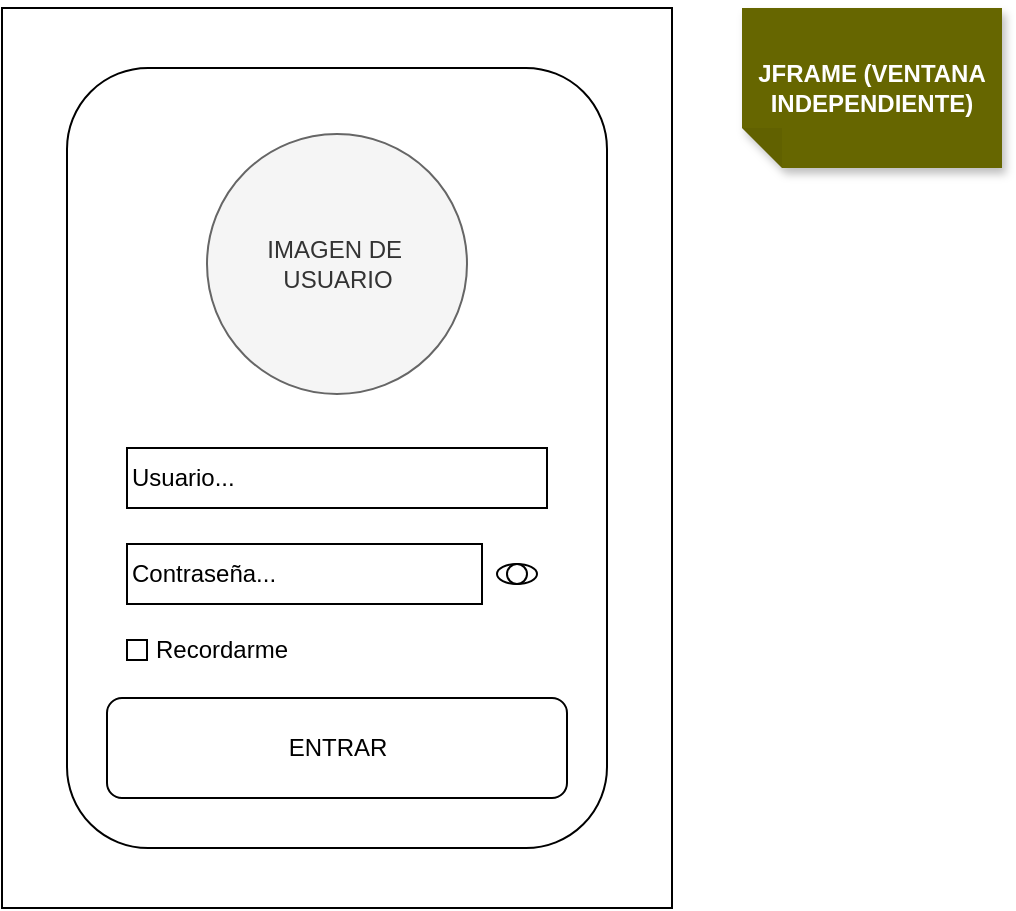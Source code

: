 <mxfile version="24.2.5" type="github" pages="13">
  <diagram name="vAutentificación" id="03018318-947c-dd8e-b7a3-06fadd420f32">
    <mxGraphModel dx="935" dy="528" grid="1" gridSize="10" guides="1" tooltips="1" connect="1" arrows="1" fold="1" page="1" pageScale="1" pageWidth="1600" pageHeight="900" background="#ffffff" math="0" shadow="0">
      <root>
        <mxCell id="0" />
        <mxCell id="1" parent="0" />
        <mxCell id="lvhIsKmw_hBSgWIsU05B-8" value="" style="rounded=0;whiteSpace=wrap;html=1;" parent="1" vertex="1">
          <mxGeometry x="390" y="80" width="335" height="450" as="geometry" />
        </mxCell>
        <mxCell id="lvhIsKmw_hBSgWIsU05B-6" value="" style="rounded=1;whiteSpace=wrap;html=1;" parent="1" vertex="1">
          <mxGeometry x="422.5" y="110" width="270" height="390" as="geometry" />
        </mxCell>
        <mxCell id="hui9C4-s8HY-JZNCgwLb-14" value="IMAGEN DE&amp;nbsp;&lt;div&gt;USUARIO&lt;/div&gt;" style="ellipse;whiteSpace=wrap;html=1;aspect=fixed;fillColor=#f5f5f5;fontColor=#333333;strokeColor=#666666;" parent="1" vertex="1">
          <mxGeometry x="492.5" y="143" width="130" height="130" as="geometry" />
        </mxCell>
        <mxCell id="lvhIsKmw_hBSgWIsU05B-9" value="Usuario..." style="rounded=0;whiteSpace=wrap;html=1;align=left;" parent="1" vertex="1">
          <mxGeometry x="452.5" y="300" width="210" height="30" as="geometry" />
        </mxCell>
        <mxCell id="lvhIsKmw_hBSgWIsU05B-10" value="Contraseña..." style="rounded=0;whiteSpace=wrap;html=1;align=left;" parent="1" vertex="1">
          <mxGeometry x="452.5" y="348" width="177.5" height="30" as="geometry" />
        </mxCell>
        <mxCell id="lvhIsKmw_hBSgWIsU05B-11" value="ENTRAR" style="rounded=1;whiteSpace=wrap;html=1;" parent="1" vertex="1">
          <mxGeometry x="442.5" y="425" width="230" height="50" as="geometry" />
        </mxCell>
        <mxCell id="lvhIsKmw_hBSgWIsU05B-16" value="" style="group" parent="1" connectable="0" vertex="1">
          <mxGeometry x="452.5" y="386" width="90" height="30" as="geometry" />
        </mxCell>
        <mxCell id="lvhIsKmw_hBSgWIsU05B-12" value="" style="whiteSpace=wrap;html=1;aspect=fixed;" parent="lvhIsKmw_hBSgWIsU05B-16" vertex="1">
          <mxGeometry y="10" width="10" height="10" as="geometry" />
        </mxCell>
        <mxCell id="lvhIsKmw_hBSgWIsU05B-14" value="Recordarme" style="text;html=1;align=center;verticalAlign=middle;whiteSpace=wrap;rounded=0;" parent="lvhIsKmw_hBSgWIsU05B-16" vertex="1">
          <mxGeometry x="12" width="70" height="30" as="geometry" />
        </mxCell>
        <mxCell id="hui9C4-s8HY-JZNCgwLb-18" value="" style="ellipse;whiteSpace=wrap;html=1;" parent="1" vertex="1">
          <mxGeometry x="637.5" y="358" width="20" height="10" as="geometry" />
        </mxCell>
        <mxCell id="hui9C4-s8HY-JZNCgwLb-19" value="" style="ellipse;whiteSpace=wrap;html=1;aspect=fixed;" parent="1" vertex="1">
          <mxGeometry x="642.5" y="358" width="10" height="10" as="geometry" />
        </mxCell>
        <mxCell id="Y8u9lksRqWUSARXrMGD_-4" value="&lt;b&gt;&lt;font color=&quot;#ffffff&quot;&gt;JFRAME (VENTANA INDEPENDIENTE)&lt;/font&gt;&lt;/b&gt;" style="shape=note;whiteSpace=wrap;html=1;backgroundOutline=1;fontColor=#000000;darkOpacity=0.05;fillColor=#666600;strokeColor=none;fillStyle=solid;direction=west;gradientDirection=north;gradientColor=none;shadow=1;size=20;pointerEvents=1;" vertex="1" parent="1">
          <mxGeometry x="760" y="80" width="130" height="80" as="geometry" />
        </mxCell>
      </root>
    </mxGraphModel>
  </diagram>
  <diagram id="8d4SO7tUS_MHfRml8XEU" name="vContrato">
    <mxGraphModel dx="1100" dy="621" grid="1" gridSize="10" guides="1" tooltips="1" connect="1" arrows="1" fold="1" page="1" pageScale="1" pageWidth="827" pageHeight="1169" math="0" shadow="0">
      <root>
        <mxCell id="0" />
        <mxCell id="1" parent="0" />
        <mxCell id="67OYLJA_T3Y3fk4SH6O7-1" value="" style="whiteSpace=wrap;html=1;aspect=fixed;" parent="1" vertex="1">
          <mxGeometry x="70" y="50" width="490" height="490" as="geometry" />
        </mxCell>
        <mxCell id="fpO12NogGW_CQRByN-kZ-1" value="" style="rounded=1;whiteSpace=wrap;html=1;rotation=0;" parent="1" vertex="1">
          <mxGeometry x="100" y="140" width="430" height="310" as="geometry" />
        </mxCell>
        <mxCell id="fpO12NogGW_CQRByN-kZ-3" value="&lt;font style=&quot;font-size: 18px;&quot;&gt;Contrato de Aceptación del Inicio de Sesión a la Comunidad Imiriano&lt;/font&gt;" style="text;html=1;align=center;verticalAlign=middle;whiteSpace=wrap;rounded=0;" parent="1" vertex="1">
          <mxGeometry x="172.5" y="70" width="285" height="30" as="geometry" />
        </mxCell>
        <mxCell id="LLUs9pH4li27CfjuOUam-3" value="&lt;div&gt;Contrato de Aceptación del Inicio de Sesión a la Comunidad&lt;/div&gt;&lt;div&gt;&lt;br&gt;&lt;/div&gt;&lt;div&gt;Este Contrato de Aceptación del Inicio de Sesión se celebra entre [sectas.gal/imiriano.sec/], en adelante sectas.gal/imiriano.sec/users_accept, y el Usuario, en adelante &quot;%nombreUsuario&quot;.&lt;/div&gt;&lt;div&gt;&lt;br&gt;&lt;/div&gt;&lt;div&gt;1. Aceptación del Inicio de Sesión&lt;/div&gt;&lt;div&gt;&lt;br&gt;&lt;/div&gt;&lt;div&gt;El Usuario acepta que al iniciar sesión en la base de datos utilizando su nombre de acolito y contraseña, está accediendo a los servicios y contenidos proporcionados por la comunidad Imiriano.&amp;nbsp;&lt;/div&gt;&lt;div&gt;&lt;br&gt;&lt;/div&gt;&lt;div&gt;2. Responsabilidad del Usuario&lt;/div&gt;&lt;div&gt;&lt;br&gt;&lt;/div&gt;&lt;div&gt;* El Usuario es responsable de mantener la confidencialidad de su nombre de acolito y contraseña, y de todas las actividades que ocurran bajo su cuenta.&amp;nbsp;&lt;/div&gt;&lt;div&gt;* Al aceptar este contrato, el Usuario se compromete a mostrar su ubicación en tiempo real durante el resto de su vida, con el fin de poder localizarlo para cualquier fin de la Comunidad&lt;/div&gt;&lt;div&gt;* Asimismo, al optar por dejar de formar parte de nuestra Comunidad, el Usuario está incumpliendo con los principios y valores fundamentales que sustentan nuestra Sociedad, poniendo en peligro su propia vida.&lt;/div&gt;&lt;div&gt;&lt;br&gt;&lt;/div&gt;&lt;div&gt;3. Uso Aceptable&lt;/div&gt;&lt;div&gt;&lt;br&gt;&lt;/div&gt;&lt;div&gt;El Usuario acepta utilizar la Base de Datos de nuestra Comunidad de acuerdo con los términos y condiciones establecidos por la misma, así como cumplir con todas las leyes y regulaciones aplicables.&lt;/div&gt;&lt;div&gt;&lt;br&gt;&lt;/div&gt;&lt;div&gt;4. Privacidad&lt;/div&gt;&lt;div&gt;&lt;br&gt;&lt;/div&gt;&lt;div&gt;La Base de Datos se compromete a proteger la privacidad del Usuario de acuerdo con su política de privacidad. Al aceptar este Contrato, el Usuario también acepta los términos de la política de privacidad de la Base de Datos.&lt;/div&gt;&lt;div&gt;&lt;br&gt;&lt;/div&gt;&lt;div&gt;5. Terminación&lt;/div&gt;&lt;div&gt;&lt;br&gt;&lt;/div&gt;&lt;div&gt;Este Contrato permanecerá en vigor hasta que sea terminado por cualquiera de las partes. La Base de Datos se reserva el derecho de terminar este Contrato y de bloquear el acceso del Usuario a su cuenta en caso de violación de los términos y condiciones establecidos. Como bien se dijo en el punto 2, cualquier tipo de desligue del Usuario con nuestra Comunidad será penado seriamente, con una decisión que no tendrá vuelta atrás.&lt;/div&gt;&lt;div&gt;&lt;br&gt;&lt;/div&gt;&lt;div&gt;6. Ley Aplicable&lt;/div&gt;&lt;div&gt;&lt;br&gt;&lt;/div&gt;&lt;div&gt;Este Contrato se regirá e interpretará de acuerdo con las leyes del Mundo Imir sin tener en cuenta sus principios de conflicto de leyes.&lt;/div&gt;&lt;div&gt;&lt;br&gt;&lt;/div&gt;&lt;div&gt;Al iniciar sesión en la Base de Datos, el Usuario acepta los términos y condiciones establecidos en este Contrato.&lt;/div&gt;" style="text;strokeColor=none;fillColor=none;align=left;verticalAlign=top;spacingLeft=4;spacingRight=4;overflow=hidden;points=[[0,0.5],[1,0.5]];portConstraint=eastwest;rotatable=0;html=1;whiteSpace=wrap;horizontal=1;fontFamily=Garamond;" parent="1" vertex="1">
          <mxGeometry x="115" y="170" width="375" height="250" as="geometry" />
        </mxCell>
        <mxCell id="RaoL3PNnWMrIqIa72d78-1" value="&lt;font color=&quot;#9e9e9e&quot;&gt;Rechazar&lt;/font&gt;" style="rounded=1;whiteSpace=wrap;html=1;fillColor=none;strokeColor=#A1A1A1;" parent="1" vertex="1">
          <mxGeometry x="115" y="480" width="120" height="30" as="geometry" />
        </mxCell>
        <mxCell id="RaoL3PNnWMrIqIa72d78-2" value="Aceptar" style="rounded=1;whiteSpace=wrap;html=1;" parent="1" vertex="1">
          <mxGeometry x="400" y="480" width="120" height="30" as="geometry" />
        </mxCell>
        <mxCell id="LLUs9pH4li27CfjuOUam-4" value="" style="shape=flexArrow;endArrow=classic;startArrow=classic;html=1;rounded=0;startWidth=6.047;endWidth=6.047;startSize=5.272;endSize=5.272;" parent="1" edge="1">
          <mxGeometry width="100" height="100" relative="1" as="geometry">
            <mxPoint x="510" y="410" as="sourcePoint" />
            <mxPoint x="510" y="170" as="targetPoint" />
          </mxGeometry>
        </mxCell>
        <mxCell id="_23TIhOY403f-S0hN65E-1" value="&lt;b&gt;&lt;font color=&quot;#ffffff&quot;&gt;* Tamaño pequeño-medio&lt;/font&gt;&lt;/b&gt;&lt;div&gt;&lt;b&gt;&lt;font color=&quot;#ffffff&quot;&gt;* JFRAME (VENTANA INDEPENDIENTE)&lt;/font&gt;&lt;/b&gt;&lt;/div&gt;" style="shape=note;whiteSpace=wrap;html=1;backgroundOutline=1;fontColor=#000000;darkOpacity=0.05;fillColor=#666600;strokeColor=none;fillStyle=solid;direction=west;gradientDirection=north;gradientColor=none;shadow=1;size=20;pointerEvents=1;" vertex="1" parent="1">
          <mxGeometry x="570" y="50" width="130" height="80" as="geometry" />
        </mxCell>
        <mxCell id="I7UXHs30VHqIMoQsyKC1-1" value="" style="endArrow=none;html=1;rounded=0;entryX=0.003;entryY=0.133;entryDx=0;entryDy=0;entryPerimeter=0;exitX=1.002;exitY=0.137;exitDx=0;exitDy=0;exitPerimeter=0;" edge="1" parent="1" source="67OYLJA_T3Y3fk4SH6O7-1" target="67OYLJA_T3Y3fk4SH6O7-1">
          <mxGeometry width="50" height="50" relative="1" as="geometry">
            <mxPoint x="320" y="220" as="sourcePoint" />
            <mxPoint x="370" y="170" as="targetPoint" />
            <Array as="points">
              <mxPoint x="490" y="115" />
            </Array>
          </mxGeometry>
        </mxCell>
      </root>
    </mxGraphModel>
  </diagram>
  <diagram id="zNE-CDEz7Ip91GCEoYVG" name="vPrincipal">
    <mxGraphModel dx="1558" dy="880" grid="1" gridSize="10" guides="1" tooltips="1" connect="1" arrows="1" fold="1" page="1" pageScale="1" pageWidth="1169" pageHeight="827" math="0" shadow="0">
      <root>
        <mxCell id="0" />
        <mxCell id="1" parent="0" />
        <mxCell id="U8qcqG31ZKKsxlURk22T-6" value="EVENTOS" style="rounded=0;whiteSpace=wrap;html=1;" vertex="1" parent="1">
          <mxGeometry x="770" y="140" width="350" height="30" as="geometry" />
        </mxCell>
        <mxCell id="U8qcqG31ZKKsxlURk22T-1" value="" style="ellipse;whiteSpace=wrap;html=1;aspect=fixed;" vertex="1" parent="1">
          <mxGeometry x="334" y="250" width="80" height="80" as="geometry" />
        </mxCell>
        <mxCell id="U8qcqG31ZKKsxlURk22T-2" value="" style="whiteSpace=wrap;html=1;aspect=fixed;" vertex="1" parent="1">
          <mxGeometry x="301.77" y="230" width="80" height="80" as="geometry" />
        </mxCell>
        <mxCell id="U8qcqG31ZKKsxlURk22T-8" value="" style="rounded=0;whiteSpace=wrap;html=1;" vertex="1" parent="1">
          <mxGeometry x="620" y="480" width="500" height="210" as="geometry" />
        </mxCell>
        <mxCell id="U8qcqG31ZKKsxlURk22T-3" value="" style="rounded=0;whiteSpace=wrap;html=1;" vertex="1" parent="1">
          <mxGeometry x="10.77" y="20" width="1139.23" height="770" as="geometry" />
        </mxCell>
        <mxCell id="U8qcqG31ZKKsxlURk22T-9" value="" style="group" connectable="0" vertex="1" parent="1">
          <mxGeometry x="40" y="150" width="400" height="600" as="geometry" />
        </mxCell>
        <mxCell id="U8qcqG31ZKKsxlURk22T-10" value="&lt;div style=&quot;text-align: justify;&quot;&gt;&lt;br&gt;&lt;/div&gt;" style="rounded=1;whiteSpace=wrap;html=1;movable=1;resizable=1;rotatable=1;deletable=1;editable=1;locked=0;connectable=1;" vertex="1" parent="U8qcqG31ZKKsxlURk22T-9">
          <mxGeometry width="380.0" height="600" as="geometry" />
        </mxCell>
        <mxCell id="U8qcqG31ZKKsxlURk22T-11" value="IMAGEN" style="rounded=1;whiteSpace=wrap;html=1;movable=1;resizable=1;rotatable=1;deletable=1;editable=1;locked=0;connectable=1;" vertex="1" parent="U8qcqG31ZKKsxlURk22T-9">
          <mxGeometry x="42.75" y="40" width="294.5" height="128.75" as="geometry" />
        </mxCell>
        <mxCell id="6ZlYNbCbla_xj4Pu04zu-8" value="&lt;div style=&quot;text-align: justify;&quot;&gt;&lt;span style=&quot;font-size: 18px; background-color: initial;&quot;&gt;La diosa Imyr, una figura misteriosa que emergió de los océanos en tiempos antiguos, es reverenciada por su sabiduría y su capacidad para dar forma a la tierra y las aguas. Aunque enfrentó desafíos y conflictos, Imyr siempre mostró compasión por aquellos que la adoraban. Su culto ganó seguidores devotos en todo el mundo, quienes comparten su creencia en la armonía, la prosperidad y la justicia. Imyr se convirtió en un símbolo de esperanza y redención, inspirando a generaciones futuras a seguir sus enseñanzas de sabiduría y valentía&lt;/span&gt;&lt;/div&gt;" style="text;html=1;align=center;verticalAlign=middle;whiteSpace=wrap;rounded=0;" vertex="1" parent="U8qcqG31ZKKsxlURk22T-9">
          <mxGeometry x="42.75" y="200" width="297.25" height="350" as="geometry" />
        </mxCell>
        <mxCell id="U8qcqG31ZKKsxlURk22T-4" value="" style="endArrow=none;html=1;rounded=0;entryX=-0.001;entryY=0.124;entryDx=0;entryDy=0;entryPerimeter=0;exitX=0.998;exitY=0.12;exitDx=0;exitDy=0;exitPerimeter=0;" edge="1" parent="1" source="U8qcqG31ZKKsxlURk22T-3" target="U8qcqG31ZKKsxlURk22T-3">
          <mxGeometry width="50" height="50" relative="1" as="geometry">
            <mxPoint x="311.77" y="300" as="sourcePoint" />
            <mxPoint x="361.77" y="250" as="targetPoint" />
          </mxGeometry>
        </mxCell>
        <mxCell id="U8qcqG31ZKKsxlURk22T-5" value="&lt;font style=&quot;font-size: 36px;&quot;&gt;Bienvenidx a la Comunidad Imyriano&lt;/font&gt;" style="text;html=1;align=center;verticalAlign=middle;whiteSpace=wrap;rounded=0;" vertex="1" parent="1">
          <mxGeometry x="262" y="50" width="644.23" height="30" as="geometry" />
        </mxCell>
        <mxCell id="U8qcqG31ZKKsxlURk22T-13" value="Nº DE MIEMBROS: XX&lt;br&gt;Nª DE EVENTOS REALIZADOS: XX&lt;br&gt;Nº CONTACTOS: XX&lt;br&gt;Nº RITUALES RELIZADOS: XX&lt;br&gt;* INICIACIÓN: XX&lt;br&gt;* IMYR: XX&lt;br&gt;* ILUMINACIÓN: XX&lt;br&gt;* EXTREMAUNCIÓN: XX" style="rounded=1;whiteSpace=wrap;html=1;" vertex="1" parent="1">
          <mxGeometry x="450" y="600" width="510" height="150" as="geometry" />
        </mxCell>
        <mxCell id="srUC1WTLf0u6y_Ojjdjr-1" value="LISTA DE RITUALES&amp;nbsp;&lt;div&gt;PASADOS&lt;/div&gt;" style="rounded=0;whiteSpace=wrap;html=1;" vertex="1" parent="1">
          <mxGeometry x="977" y="160" width="160" height="550" as="geometry" />
        </mxCell>
        <mxCell id="U8qcqG31ZKKsxlURk22T-12" value="OPCIONES" style="rounded=0;whiteSpace=wrap;html=1;" vertex="1" parent="1">
          <mxGeometry x="978" y="730" width="172" height="60" as="geometry" />
        </mxCell>
        <mxCell id="vvXjlBKuuokLdfvz4SX1-1" value="" style="group" connectable="0" vertex="1" parent="1">
          <mxGeometry x="450" y="160" width="510" height="205" as="geometry" />
        </mxCell>
        <mxCell id="vvXjlBKuuokLdfvz4SX1-2" value="LISTA DE EVENTOS PASADOS" style="rounded=0;whiteSpace=wrap;html=1;" vertex="1" parent="vvXjlBKuuokLdfvz4SX1-1">
          <mxGeometry width="510" height="205" as="geometry" />
        </mxCell>
        <mxCell id="vvXjlBKuuokLdfvz4SX1-3" value="" style="endArrow=none;html=1;rounded=0;exitX=-0.002;exitY=0.132;exitDx=0;exitDy=0;exitPerimeter=0;entryX=0.996;entryY=0.135;entryDx=0;entryDy=0;entryPerimeter=0;" edge="1" parent="vvXjlBKuuokLdfvz4SX1-1" source="vvXjlBKuuokLdfvz4SX1-2" target="vvXjlBKuuokLdfvz4SX1-2">
          <mxGeometry width="50" height="50" relative="1" as="geometry">
            <mxPoint x="300" y="170" as="sourcePoint" />
            <mxPoint x="350" y="120" as="targetPoint" />
          </mxGeometry>
        </mxCell>
        <mxCell id="vvXjlBKuuokLdfvz4SX1-4" value="RESULTADO" style="text;html=1;align=center;verticalAlign=middle;whiteSpace=wrap;rounded=0;fontSize=14;" vertex="1" parent="vvXjlBKuuokLdfvz4SX1-1">
          <mxGeometry x="430" width="60" height="30" as="geometry" />
        </mxCell>
        <mxCell id="vvXjlBKuuokLdfvz4SX1-5" value="F INICIO" style="text;html=1;align=center;verticalAlign=middle;whiteSpace=wrap;rounded=0;fontSize=12;" vertex="1" parent="vvXjlBKuuokLdfvz4SX1-1">
          <mxGeometry x="76" width="70" height="30" as="geometry" />
        </mxCell>
        <mxCell id="vvXjlBKuuokLdfvz4SX1-6" value="F FINAL" style="text;html=1;align=center;verticalAlign=middle;whiteSpace=wrap;rounded=0;fontSize=12;" vertex="1" parent="vvXjlBKuuokLdfvz4SX1-1">
          <mxGeometry x="140" width="70" height="30" as="geometry" />
        </mxCell>
        <mxCell id="vvXjlBKuuokLdfvz4SX1-7" value="DESCRIPCIÓN&amp;nbsp;" style="text;html=1;align=center;verticalAlign=middle;whiteSpace=wrap;rounded=0;fontSize=14;" vertex="1" parent="vvXjlBKuuokLdfvz4SX1-1">
          <mxGeometry x="180" width="250" height="30" as="geometry" />
        </mxCell>
        <mxCell id="vvXjlBKuuokLdfvz4SX1-8" value="" style="endArrow=none;html=1;rounded=0;exitX=0.059;exitY=-0.025;exitDx=0;exitDy=0;exitPerimeter=0;entryX=0.156;entryY=1.006;entryDx=0;entryDy=0;entryPerimeter=0;" edge="1" parent="vvXjlBKuuokLdfvz4SX1-1" source="vvXjlBKuuokLdfvz4SX1-5" target="vvXjlBKuuokLdfvz4SX1-2">
          <mxGeometry width="50" height="50" relative="1" as="geometry">
            <mxPoint x="80" y="20" as="sourcePoint" />
            <mxPoint x="80" y="200" as="targetPoint" />
            <Array as="points">
              <mxPoint x="80" y="20" />
            </Array>
          </mxGeometry>
        </mxCell>
        <mxCell id="vvXjlBKuuokLdfvz4SX1-9" value="" style="endArrow=none;html=1;rounded=0;exitX=0;exitY=0;exitDx=0;exitDy=0;entryX=0.404;entryY=0.992;entryDx=0;entryDy=0;entryPerimeter=0;" edge="1" parent="vvXjlBKuuokLdfvz4SX1-1" target="vvXjlBKuuokLdfvz4SX1-2">
          <mxGeometry width="50" height="50" relative="1" as="geometry">
            <mxPoint x="205" as="sourcePoint" />
            <mxPoint x="205" y="60" as="targetPoint" />
          </mxGeometry>
        </mxCell>
        <mxCell id="vvXjlBKuuokLdfvz4SX1-10" value="" style="endArrow=none;html=1;rounded=0;exitX=0;exitY=0;exitDx=0;exitDy=0;entryX=0.804;entryY=1.001;entryDx=0;entryDy=0;entryPerimeter=0;" edge="1" parent="vvXjlBKuuokLdfvz4SX1-1" target="vvXjlBKuuokLdfvz4SX1-2">
          <mxGeometry width="50" height="50" relative="1" as="geometry">
            <mxPoint x="410.0" as="sourcePoint" />
            <mxPoint x="410.0" y="60" as="targetPoint" />
          </mxGeometry>
        </mxCell>
        <mxCell id="vvXjlBKuuokLdfvz4SX1-11" value="NOMBRE" style="text;html=1;align=center;verticalAlign=middle;whiteSpace=wrap;rounded=0;fontSize=14;" vertex="1" parent="vvXjlBKuuokLdfvz4SX1-1">
          <mxGeometry x="10" width="50" height="30" as="geometry" />
        </mxCell>
        <mxCell id="5Hv438abvAOu4L4kH78O-6" value="" style="endArrow=none;html=1;rounded=0;exitX=0;exitY=0;exitDx=0;exitDy=0;entryX=0.284;entryY=1.004;entryDx=0;entryDy=0;entryPerimeter=0;" edge="1" parent="vvXjlBKuuokLdfvz4SX1-1" target="vvXjlBKuuokLdfvz4SX1-2">
          <mxGeometry width="50" height="50" relative="1" as="geometry">
            <mxPoint x="145.31" as="sourcePoint" />
            <mxPoint x="145.31" y="50" as="targetPoint" />
          </mxGeometry>
        </mxCell>
        <mxCell id="5Hv438abvAOu4L4kH78O-7" value="" style="group" connectable="0" vertex="1" parent="1">
          <mxGeometry x="450" y="380" width="510" height="205" as="geometry" />
        </mxCell>
        <mxCell id="5Hv438abvAOu4L4kH78O-8" value="LISTA DE EVENTOS FUTUROS" style="rounded=0;whiteSpace=wrap;html=1;" vertex="1" parent="5Hv438abvAOu4L4kH78O-7">
          <mxGeometry width="510" height="205" as="geometry" />
        </mxCell>
        <mxCell id="5Hv438abvAOu4L4kH78O-9" value="" style="endArrow=none;html=1;rounded=0;exitX=-0.002;exitY=0.132;exitDx=0;exitDy=0;exitPerimeter=0;entryX=0.996;entryY=0.135;entryDx=0;entryDy=0;entryPerimeter=0;" edge="1" parent="5Hv438abvAOu4L4kH78O-7" source="5Hv438abvAOu4L4kH78O-8" target="5Hv438abvAOu4L4kH78O-8">
          <mxGeometry width="50" height="50" relative="1" as="geometry">
            <mxPoint x="300" y="170" as="sourcePoint" />
            <mxPoint x="350" y="120" as="targetPoint" />
          </mxGeometry>
        </mxCell>
        <mxCell id="5Hv438abvAOu4L4kH78O-10" value="JEFE A CARGO" style="text;html=1;align=center;verticalAlign=middle;whiteSpace=wrap;rounded=0;fontSize=14;" vertex="1" parent="5Hv438abvAOu4L4kH78O-7">
          <mxGeometry x="396" width="114" height="30" as="geometry" />
        </mxCell>
        <mxCell id="5Hv438abvAOu4L4kH78O-11" value="F INICIO" style="text;html=1;align=center;verticalAlign=middle;whiteSpace=wrap;rounded=0;fontSize=12;" vertex="1" parent="5Hv438abvAOu4L4kH78O-7">
          <mxGeometry x="76" width="70" height="30" as="geometry" />
        </mxCell>
        <mxCell id="5Hv438abvAOu4L4kH78O-13" value="DESCRIPCIÓN&amp;nbsp;" style="text;html=1;align=center;verticalAlign=middle;whiteSpace=wrap;rounded=0;fontSize=14;" vertex="1" parent="5Hv438abvAOu4L4kH78O-7">
          <mxGeometry x="146" width="250" height="30" as="geometry" />
        </mxCell>
        <mxCell id="5Hv438abvAOu4L4kH78O-14" value="" style="endArrow=none;html=1;rounded=0;exitX=0.059;exitY=-0.025;exitDx=0;exitDy=0;exitPerimeter=0;" edge="1" parent="5Hv438abvAOu4L4kH78O-7" source="5Hv438abvAOu4L4kH78O-11">
          <mxGeometry width="50" height="50" relative="1" as="geometry">
            <mxPoint x="80" y="20" as="sourcePoint" />
            <mxPoint x="80" y="210" as="targetPoint" />
            <Array as="points">
              <mxPoint x="80" y="20" />
            </Array>
          </mxGeometry>
        </mxCell>
        <mxCell id="5Hv438abvAOu4L4kH78O-16" value="" style="endArrow=none;html=1;rounded=0;exitX=0;exitY=0;exitDx=0;exitDy=0;" edge="1" parent="5Hv438abvAOu4L4kH78O-7">
          <mxGeometry width="50" height="50" relative="1" as="geometry">
            <mxPoint x="394.67" as="sourcePoint" />
            <mxPoint x="395" y="210" as="targetPoint" />
          </mxGeometry>
        </mxCell>
        <mxCell id="5Hv438abvAOu4L4kH78O-17" value="NOMBRE" style="text;html=1;align=center;verticalAlign=middle;whiteSpace=wrap;rounded=0;fontSize=14;" vertex="1" parent="5Hv438abvAOu4L4kH78O-7">
          <mxGeometry x="10" width="50" height="30" as="geometry" />
        </mxCell>
        <mxCell id="5Hv438abvAOu4L4kH78O-18" value="" style="endArrow=none;html=1;rounded=0;exitX=0;exitY=0;exitDx=0;exitDy=0;entryX=0.285;entryY=0.976;entryDx=0;entryDy=0;entryPerimeter=0;" edge="1" parent="5Hv438abvAOu4L4kH78O-7" target="5Hv438abvAOu4L4kH78O-8">
          <mxGeometry width="50" height="50" relative="1" as="geometry">
            <mxPoint x="145.31" as="sourcePoint" />
            <mxPoint x="145.31" y="50" as="targetPoint" />
          </mxGeometry>
        </mxCell>
        <mxCell id="BESOaOdz5KNaxpdkyYBd-1" value="&lt;b&gt;&lt;font style=&quot;font-size: 18px;&quot; color=&quot;#ffffff&quot;&gt;JFRAME (VENTANA INDEPENDIENTE)&lt;/font&gt;&lt;/b&gt;" style="shape=note;whiteSpace=wrap;html=1;backgroundOutline=1;fontColor=#000000;darkOpacity=0.05;fillColor=#666600;strokeColor=none;fillStyle=solid;direction=west;gradientDirection=north;gradientColor=none;shadow=1;size=20;pointerEvents=1;sketch=1;curveFitting=1;jiggle=2;" vertex="1" parent="1">
          <mxGeometry x="1180" y="20" width="210" height="130" as="geometry" />
        </mxCell>
      </root>
    </mxGraphModel>
  </diagram>
  <diagram id="zFX_eENMoF923-NW8viB" name="vPrincipal(Desplegada)">
    <mxGraphModel dx="1100" dy="621" grid="1" gridSize="10" guides="1" tooltips="1" connect="1" arrows="1" fold="1" page="1" pageScale="1" pageWidth="1169" pageHeight="827" math="0" shadow="0">
      <root>
        <mxCell id="0" />
        <mxCell id="1" parent="0" />
        <mxCell id="VBedsGK9kVwG1CSVoEGB-6" value="" style="rounded=0;whiteSpace=wrap;html=1;" vertex="1" parent="1">
          <mxGeometry x="10.77" y="20" width="1139.23" height="770" as="geometry" />
        </mxCell>
        <mxCell id="pry8Q8y5d-cnIqLZjGqm-1" value="LISTA DE RITUALES&amp;nbsp;&lt;div&gt;PASADOS&lt;/div&gt;" style="rounded=0;whiteSpace=wrap;html=1;" vertex="1" parent="1">
          <mxGeometry x="980" y="160" width="150" height="550" as="geometry" />
        </mxCell>
        <mxCell id="VBedsGK9kVwG1CSVoEGB-17" value="LISTA DE RITUALES&amp;nbsp;&lt;div&gt;PASADOS&lt;/div&gt;" style="rounded=0;whiteSpace=wrap;html=1;" vertex="1" parent="1">
          <mxGeometry x="980" y="160" width="150" height="550" as="geometry" />
        </mxCell>
        <mxCell id="VBedsGK9kVwG1CSVoEGB-2" value="" style="ellipse;whiteSpace=wrap;html=1;aspect=fixed;" vertex="1" parent="1">
          <mxGeometry x="334" y="250" width="80" height="80" as="geometry" />
        </mxCell>
        <mxCell id="VBedsGK9kVwG1CSVoEGB-4" value="" style="whiteSpace=wrap;html=1;aspect=fixed;" vertex="1" parent="1">
          <mxGeometry x="301.77" y="230" width="80" height="80" as="geometry" />
        </mxCell>
        <mxCell id="VBedsGK9kVwG1CSVoEGB-7" value="" style="group" connectable="0" vertex="1" parent="1">
          <mxGeometry x="30" y="150" width="1230" height="600" as="geometry" />
        </mxCell>
        <mxCell id="VBedsGK9kVwG1CSVoEGB-8" value="LORE SOBRE LA DIOSA IMYR" style="rounded=1;whiteSpace=wrap;html=1;movable=1;resizable=1;rotatable=1;deletable=1;editable=1;locked=0;connectable=1;" vertex="1" parent="VBedsGK9kVwG1CSVoEGB-7">
          <mxGeometry width="400.0" height="600" as="geometry" />
        </mxCell>
        <mxCell id="VBedsGK9kVwG1CSVoEGB-9" value="IMAGEN" style="rounded=1;whiteSpace=wrap;html=1;movable=1;resizable=1;rotatable=1;deletable=1;editable=1;locked=0;connectable=1;" vertex="1" parent="VBedsGK9kVwG1CSVoEGB-7">
          <mxGeometry x="45" y="56.25" width="310" height="112.5" as="geometry" />
        </mxCell>
        <mxCell id="VBedsGK9kVwG1CSVoEGB-11" value="&lt;div&gt;&lt;br&gt;&lt;/div&gt;" style="rounded=0;whiteSpace=wrap;html=1;" vertex="1" parent="1">
          <mxGeometry x="980" y="310" width="170" height="480" as="geometry" />
        </mxCell>
        <mxCell id="VBedsGK9kVwG1CSVoEGB-10" value="" style="endArrow=none;html=1;rounded=0;entryX=-0.001;entryY=0.124;entryDx=0;entryDy=0;entryPerimeter=0;exitX=0.998;exitY=0.12;exitDx=0;exitDy=0;exitPerimeter=0;" edge="1" parent="1" source="VBedsGK9kVwG1CSVoEGB-6" target="VBedsGK9kVwG1CSVoEGB-6">
          <mxGeometry width="50" height="50" relative="1" as="geometry">
            <mxPoint x="311.77" y="300" as="sourcePoint" />
            <mxPoint x="361.77" y="250" as="targetPoint" />
          </mxGeometry>
        </mxCell>
        <mxCell id="VBedsGK9kVwG1CSVoEGB-12" value="&lt;font style=&quot;font-size: 36px;&quot;&gt;Bienvenidx a la Comunidad Imyriano&lt;/font&gt;" style="text;html=1;align=center;verticalAlign=middle;whiteSpace=wrap;rounded=0;" vertex="1" parent="1">
          <mxGeometry x="262" y="50" width="644.23" height="30" as="geometry" />
        </mxCell>
        <mxCell id="VBedsGK9kVwG1CSVoEGB-14" value="Nº DE MIEMBROS: XX&lt;br&gt;Nª DE EVENTOS REALIZADOS: XX&lt;br&gt;Nº CONTACTOS: XX&lt;br&gt;Nº RITUALES RELIZADOS: XX&lt;br&gt;* INICIACIÓN: XX&lt;br&gt;* IMYR: XX&lt;br&gt;* ILUMINACIÓN: XX&lt;br&gt;* EXTREMAUNCIÓN: XX" style="rounded=1;whiteSpace=wrap;html=1;" vertex="1" parent="1">
          <mxGeometry x="450" y="600" width="510" height="150" as="geometry" />
        </mxCell>
        <mxCell id="VBedsGK9kVwG1CSVoEGB-18" value="" style="endArrow=none;html=1;rounded=0;exitX=-0.002;exitY=0.132;exitDx=0;exitDy=0;exitPerimeter=0;" edge="1" parent="1">
          <mxGeometry width="50" height="50" relative="1" as="geometry">
            <mxPoint x="480" y="420" as="sourcePoint" />
            <mxPoint x="450" y="411.333" as="targetPoint" />
          </mxGeometry>
        </mxCell>
        <mxCell id="wCMPPNmHfqw_Am95NqbI-1" value="IMAGEN DE&amp;nbsp;&lt;div&gt;USUARIO&lt;/div&gt;" style="ellipse;whiteSpace=wrap;html=1;aspect=fixed;fillColor=#f5f5f5;fontColor=#333333;strokeColor=#666666;" vertex="1" parent="1">
          <mxGeometry x="1005" y="280" width="120" height="120" as="geometry" />
        </mxCell>
        <mxCell id="wCMPPNmHfqw_Am95NqbI-2" value="MI PERFIL" style="rounded=0;whiteSpace=wrap;html=1;" vertex="1" parent="1">
          <mxGeometry x="1000" y="450" width="130" height="30" as="geometry" />
        </mxCell>
        <mxCell id="wCMPPNmHfqw_Am95NqbI-3" value="CONTACTOS" style="rounded=0;whiteSpace=wrap;html=1;" vertex="1" parent="1">
          <mxGeometry x="1000" y="500" width="130" height="30" as="geometry" />
        </mxCell>
        <mxCell id="wCMPPNmHfqw_Am95NqbI-4" value="ACÓLITOS" style="rounded=0;whiteSpace=wrap;html=1;" vertex="1" parent="1">
          <mxGeometry x="1000" y="550" width="130" height="30" as="geometry" />
        </mxCell>
        <mxCell id="wCMPPNmHfqw_Am95NqbI-5" value="PROPIEDADES" style="rounded=0;whiteSpace=wrap;html=1;" vertex="1" parent="1">
          <mxGeometry x="1000" y="600" width="130" height="30" as="geometry" />
        </mxCell>
        <mxCell id="UsD-VcvJIha1pnDOq1Pz-1" value="&lt;font style=&quot;font-size: 14px;&quot;&gt;&lt;b&gt;BÁSICO&lt;/b&gt;&lt;/font&gt;&lt;div&gt;&lt;font size=&quot;3&quot;&gt;- Las opciones de &quot;Mi perfil&quot; y &quot;Contactos&quot; son accesibles para TODOS LOS ACÓLITOS, mientras que las 3 siguientes (&quot;Acólitos&quot;, &quot;Propiedades&quot;, &quot;Eventos&quot;) solo son accesibles para los CABECILLAS y JEFES DE DIVISIÓN.&amp;nbsp;&lt;/font&gt;&lt;/div&gt;&lt;div&gt;&lt;font style=&quot;background-color: initial;&quot; size=&quot;3&quot;&gt;&lt;br&gt;&lt;/font&gt;&lt;/div&gt;&lt;div&gt;&lt;font style=&quot;background-color: initial;&quot; size=&quot;3&quot;&gt;-&amp;nbsp;&lt;/font&gt;&lt;span style=&quot;background-color: initial; font-size: medium;&quot;&gt;Para un GUÍA ESPIRITUAL, estará accesible la pestaña de &quot;rituales&quot;&lt;/span&gt;&lt;br&gt;&lt;/div&gt;&lt;div&gt;&lt;font size=&quot;3&quot;&gt;&lt;br&gt;&lt;/font&gt;&lt;/div&gt;&lt;div&gt;&lt;font size=&quot;3&quot;&gt;&lt;b&gt;AVANZADO&lt;/b&gt;&lt;/font&gt;&lt;/div&gt;&lt;div&gt;&lt;font size=&quot;3&quot;&gt;- Para un GESTOR INTERNO, cuando clique en la pestaña &quot;propiedades&quot; se le mostrará la pestaña de propiedades que gestiona.&lt;/font&gt;&lt;/div&gt;&lt;div&gt;&lt;font size=&quot;3&quot;&gt;&lt;br&gt;&lt;/font&gt;&lt;/div&gt;&lt;div&gt;&lt;span style=&quot;font-size: medium; background-color: initial;&quot;&gt;- En función de si quien entra en la opción &quot;Acólitos&quot; es un CABECILLA o un JEFE DE DIVISIÓN, se podrá ver una información u otra. Un CABECILLA puede ver la información de TODOS los acólitos, así como cambiar la división y el jefe al que esta asociado, mientras que un JEFE DE DIVISIÓN solo puede acceder a la información de los acólitos de su propia división&lt;/span&gt;&lt;font size=&quot;3&quot;&gt;&lt;br&gt;&lt;/font&gt;&lt;/div&gt;&lt;div&gt;&lt;br&gt;&lt;/div&gt;" style="shape=note;whiteSpace=wrap;html=1;backgroundOutline=1;darkOpacity=0.05;fillStyle=solid;direction=west;gradientDirection=north;shadow=1;size=20;pointerEvents=1;fillColor=#666600;strokeColor=#3A5431;fontColor=#ffffff;" vertex="1" parent="1">
          <mxGeometry x="1169" y="280" width="360" height="510" as="geometry" />
        </mxCell>
        <mxCell id="ok7_nkv7R3n7K6TEn-l0-1" value="" style="group" connectable="0" vertex="1" parent="1">
          <mxGeometry x="450" y="160" width="510" height="205" as="geometry" />
        </mxCell>
        <mxCell id="ok7_nkv7R3n7K6TEn-l0-2" value="LISTA DE EVENTOS PASADOS" style="rounded=0;whiteSpace=wrap;html=1;" vertex="1" parent="ok7_nkv7R3n7K6TEn-l0-1">
          <mxGeometry width="510" height="205" as="geometry" />
        </mxCell>
        <mxCell id="ok7_nkv7R3n7K6TEn-l0-3" value="" style="endArrow=none;html=1;rounded=0;exitX=-0.002;exitY=0.132;exitDx=0;exitDy=0;exitPerimeter=0;entryX=0.996;entryY=0.135;entryDx=0;entryDy=0;entryPerimeter=0;" edge="1" parent="ok7_nkv7R3n7K6TEn-l0-1" source="ok7_nkv7R3n7K6TEn-l0-2" target="ok7_nkv7R3n7K6TEn-l0-2">
          <mxGeometry width="50" height="50" relative="1" as="geometry">
            <mxPoint x="300" y="170" as="sourcePoint" />
            <mxPoint x="350" y="120" as="targetPoint" />
          </mxGeometry>
        </mxCell>
        <mxCell id="ok7_nkv7R3n7K6TEn-l0-4" value="RESULTADO" style="text;html=1;align=center;verticalAlign=middle;whiteSpace=wrap;rounded=0;fontSize=14;" vertex="1" parent="ok7_nkv7R3n7K6TEn-l0-1">
          <mxGeometry x="430" width="60" height="30" as="geometry" />
        </mxCell>
        <mxCell id="ok7_nkv7R3n7K6TEn-l0-5" value="F INICIO" style="text;html=1;align=center;verticalAlign=middle;whiteSpace=wrap;rounded=0;fontSize=12;" vertex="1" parent="ok7_nkv7R3n7K6TEn-l0-1">
          <mxGeometry x="76" width="70" height="30" as="geometry" />
        </mxCell>
        <mxCell id="ok7_nkv7R3n7K6TEn-l0-6" value="F FINAL" style="text;html=1;align=center;verticalAlign=middle;whiteSpace=wrap;rounded=0;fontSize=12;" vertex="1" parent="ok7_nkv7R3n7K6TEn-l0-1">
          <mxGeometry x="140" width="70" height="30" as="geometry" />
        </mxCell>
        <mxCell id="ok7_nkv7R3n7K6TEn-l0-7" value="DESCRIPCIÓN&amp;nbsp;" style="text;html=1;align=center;verticalAlign=middle;whiteSpace=wrap;rounded=0;fontSize=14;" vertex="1" parent="ok7_nkv7R3n7K6TEn-l0-1">
          <mxGeometry x="180" width="250" height="30" as="geometry" />
        </mxCell>
        <mxCell id="ok7_nkv7R3n7K6TEn-l0-8" value="" style="endArrow=none;html=1;rounded=0;exitX=0.059;exitY=-0.025;exitDx=0;exitDy=0;exitPerimeter=0;entryX=0.156;entryY=1.006;entryDx=0;entryDy=0;entryPerimeter=0;" edge="1" parent="ok7_nkv7R3n7K6TEn-l0-1" source="ok7_nkv7R3n7K6TEn-l0-5" target="ok7_nkv7R3n7K6TEn-l0-2">
          <mxGeometry width="50" height="50" relative="1" as="geometry">
            <mxPoint x="80" y="20" as="sourcePoint" />
            <mxPoint x="80" y="200" as="targetPoint" />
            <Array as="points">
              <mxPoint x="80" y="20" />
            </Array>
          </mxGeometry>
        </mxCell>
        <mxCell id="ok7_nkv7R3n7K6TEn-l0-9" value="" style="endArrow=none;html=1;rounded=0;exitX=0;exitY=0;exitDx=0;exitDy=0;entryX=0.404;entryY=0.992;entryDx=0;entryDy=0;entryPerimeter=0;" edge="1" parent="ok7_nkv7R3n7K6TEn-l0-1" target="ok7_nkv7R3n7K6TEn-l0-2">
          <mxGeometry width="50" height="50" relative="1" as="geometry">
            <mxPoint x="205" as="sourcePoint" />
            <mxPoint x="205" y="60" as="targetPoint" />
          </mxGeometry>
        </mxCell>
        <mxCell id="ok7_nkv7R3n7K6TEn-l0-10" value="" style="endArrow=none;html=1;rounded=0;exitX=0;exitY=0;exitDx=0;exitDy=0;entryX=0.804;entryY=1.001;entryDx=0;entryDy=0;entryPerimeter=0;" edge="1" parent="ok7_nkv7R3n7K6TEn-l0-1" target="ok7_nkv7R3n7K6TEn-l0-2">
          <mxGeometry width="50" height="50" relative="1" as="geometry">
            <mxPoint x="410.0" as="sourcePoint" />
            <mxPoint x="410.0" y="60" as="targetPoint" />
          </mxGeometry>
        </mxCell>
        <mxCell id="ok7_nkv7R3n7K6TEn-l0-11" value="NOMBRE" style="text;html=1;align=center;verticalAlign=middle;whiteSpace=wrap;rounded=0;fontSize=14;" vertex="1" parent="ok7_nkv7R3n7K6TEn-l0-1">
          <mxGeometry x="10" width="50" height="30" as="geometry" />
        </mxCell>
        <mxCell id="ok7_nkv7R3n7K6TEn-l0-12" value="" style="endArrow=none;html=1;rounded=0;exitX=0;exitY=0;exitDx=0;exitDy=0;entryX=0.284;entryY=1.004;entryDx=0;entryDy=0;entryPerimeter=0;" edge="1" parent="ok7_nkv7R3n7K6TEn-l0-1" target="ok7_nkv7R3n7K6TEn-l0-2">
          <mxGeometry width="50" height="50" relative="1" as="geometry">
            <mxPoint x="145.31" as="sourcePoint" />
            <mxPoint x="145.31" y="50" as="targetPoint" />
          </mxGeometry>
        </mxCell>
        <mxCell id="ok7_nkv7R3n7K6TEn-l0-13" value="" style="group" connectable="0" vertex="1" parent="1">
          <mxGeometry x="450" y="380" width="510" height="205" as="geometry" />
        </mxCell>
        <mxCell id="ok7_nkv7R3n7K6TEn-l0-14" value="LISTA DE EVENTOS FUTUROS" style="rounded=0;whiteSpace=wrap;html=1;" vertex="1" parent="ok7_nkv7R3n7K6TEn-l0-13">
          <mxGeometry width="510" height="205" as="geometry" />
        </mxCell>
        <mxCell id="ok7_nkv7R3n7K6TEn-l0-15" value="" style="endArrow=none;html=1;rounded=0;exitX=-0.002;exitY=0.132;exitDx=0;exitDy=0;exitPerimeter=0;entryX=0.996;entryY=0.135;entryDx=0;entryDy=0;entryPerimeter=0;" edge="1" parent="ok7_nkv7R3n7K6TEn-l0-13" source="ok7_nkv7R3n7K6TEn-l0-14" target="ok7_nkv7R3n7K6TEn-l0-14">
          <mxGeometry width="50" height="50" relative="1" as="geometry">
            <mxPoint x="300" y="170" as="sourcePoint" />
            <mxPoint x="350" y="120" as="targetPoint" />
          </mxGeometry>
        </mxCell>
        <mxCell id="ok7_nkv7R3n7K6TEn-l0-16" value="JEFE A CARGO" style="text;html=1;align=center;verticalAlign=middle;whiteSpace=wrap;rounded=0;fontSize=14;" vertex="1" parent="ok7_nkv7R3n7K6TEn-l0-13">
          <mxGeometry x="396" width="114" height="30" as="geometry" />
        </mxCell>
        <mxCell id="ok7_nkv7R3n7K6TEn-l0-17" value="F INICIO" style="text;html=1;align=center;verticalAlign=middle;whiteSpace=wrap;rounded=0;fontSize=12;" vertex="1" parent="ok7_nkv7R3n7K6TEn-l0-13">
          <mxGeometry x="76" width="70" height="30" as="geometry" />
        </mxCell>
        <mxCell id="ok7_nkv7R3n7K6TEn-l0-18" value="DESCRIPCIÓN&amp;nbsp;" style="text;html=1;align=center;verticalAlign=middle;whiteSpace=wrap;rounded=0;fontSize=14;" vertex="1" parent="ok7_nkv7R3n7K6TEn-l0-13">
          <mxGeometry x="146" width="250" height="30" as="geometry" />
        </mxCell>
        <mxCell id="ok7_nkv7R3n7K6TEn-l0-19" value="" style="endArrow=none;html=1;rounded=0;exitX=0.059;exitY=-0.025;exitDx=0;exitDy=0;exitPerimeter=0;" edge="1" parent="ok7_nkv7R3n7K6TEn-l0-13" source="ok7_nkv7R3n7K6TEn-l0-17">
          <mxGeometry width="50" height="50" relative="1" as="geometry">
            <mxPoint x="80" y="20" as="sourcePoint" />
            <mxPoint x="80" y="210" as="targetPoint" />
            <Array as="points">
              <mxPoint x="80" y="20" />
            </Array>
          </mxGeometry>
        </mxCell>
        <mxCell id="ok7_nkv7R3n7K6TEn-l0-20" value="" style="endArrow=none;html=1;rounded=0;exitX=0;exitY=0;exitDx=0;exitDy=0;" edge="1" parent="ok7_nkv7R3n7K6TEn-l0-13">
          <mxGeometry width="50" height="50" relative="1" as="geometry">
            <mxPoint x="394.67" as="sourcePoint" />
            <mxPoint x="395" y="210" as="targetPoint" />
          </mxGeometry>
        </mxCell>
        <mxCell id="ok7_nkv7R3n7K6TEn-l0-21" value="NOMBRE" style="text;html=1;align=center;verticalAlign=middle;whiteSpace=wrap;rounded=0;fontSize=14;" vertex="1" parent="ok7_nkv7R3n7K6TEn-l0-13">
          <mxGeometry x="10" width="50" height="30" as="geometry" />
        </mxCell>
        <mxCell id="ok7_nkv7R3n7K6TEn-l0-22" value="" style="endArrow=none;html=1;rounded=0;exitX=0;exitY=0;exitDx=0;exitDy=0;entryX=0.285;entryY=0.976;entryDx=0;entryDy=0;entryPerimeter=0;" edge="1" parent="ok7_nkv7R3n7K6TEn-l0-13" target="ok7_nkv7R3n7K6TEn-l0-14">
          <mxGeometry width="50" height="50" relative="1" as="geometry">
            <mxPoint x="145.31" as="sourcePoint" />
            <mxPoint x="145.31" y="50" as="targetPoint" />
          </mxGeometry>
        </mxCell>
        <mxCell id="NJ6MH-YbLwVOkhZCu6xk-3" value="EVENTOS" style="rounded=0;whiteSpace=wrap;html=1;" vertex="1" parent="1">
          <mxGeometry x="1000" y="650" width="130" height="30" as="geometry" />
        </mxCell>
        <mxCell id="NJ6MH-YbLwVOkhZCu6xk-4" value="RITUALES" style="rounded=0;whiteSpace=wrap;html=1;" vertex="1" parent="1">
          <mxGeometry x="1000" y="700" width="130" height="30" as="geometry" />
        </mxCell>
      </root>
    </mxGraphModel>
  </diagram>
  <diagram name="vPerfil" id="8tXBLNGm4dkBJHtwmXri">
    <mxGraphModel dx="1336" dy="754" grid="1" gridSize="10" guides="1" tooltips="1" connect="1" arrows="1" fold="1" page="1" pageScale="1" pageWidth="1169" pageHeight="827" math="0" shadow="0">
      <root>
        <mxCell id="9zjqSW4Mfw7pOQg7CZ---0" />
        <mxCell id="9zjqSW4Mfw7pOQg7CZ---1" parent="9zjqSW4Mfw7pOQg7CZ---0" />
        <mxCell id="xOzVu_Tw5cDggV9KdMZN-1" value="&lt;b&gt;&lt;font style=&quot;font-size: 18px;&quot; color=&quot;#ffffff&quot;&gt;* Tamaño de pantalla&lt;/font&gt;&lt;/b&gt;&lt;div&gt;&lt;b&gt;&lt;font style=&quot;font-size: 18px;&quot; color=&quot;#ffffff&quot;&gt;* JDIALOG (deriva de vPrincipal)&lt;/font&gt;&lt;/b&gt;&lt;/div&gt;&lt;div&gt;&lt;b&gt;&lt;font style=&quot;font-size: 18px;&quot; color=&quot;#ffffff&quot;&gt;* Con el botón volver, vamos de vuelta a la página de inicio&lt;/font&gt;&lt;/b&gt;&lt;/div&gt;&lt;div&gt;&lt;b&gt;&lt;font style=&quot;font-size: 18px;&quot; color=&quot;#ffffff&quot;&gt;* Los datos del perfil son todos inmutables menos la descripción, que podrá cambiarse en la base de datos escribiendo una nueva y presionando el botón aceptar&amp;nbsp;&lt;/font&gt;&lt;/b&gt;&lt;/div&gt;" style="shape=note;whiteSpace=wrap;html=1;backgroundOutline=1;fontColor=#000000;darkOpacity=0.05;fillColor=#666600;strokeColor=none;fillStyle=solid;direction=west;gradientDirection=north;gradientColor=none;shadow=1;size=20;pointerEvents=1;" vertex="1" parent="9zjqSW4Mfw7pOQg7CZ---1">
          <mxGeometry x="1180" y="40" width="210" height="380" as="geometry" />
        </mxCell>
        <mxCell id="unWUAu0SodUkLCjB0hvy-61" value="" style="rounded=0;whiteSpace=wrap;html=1;" vertex="1" parent="9zjqSW4Mfw7pOQg7CZ---1">
          <mxGeometry x="15" y="29" width="1139.23" height="770" as="geometry" />
        </mxCell>
        <mxCell id="unWUAu0SodUkLCjB0hvy-62" value="" style="endArrow=none;html=1;rounded=0;entryX=-0.001;entryY=0.124;entryDx=0;entryDy=0;entryPerimeter=0;exitX=0.998;exitY=0.12;exitDx=0;exitDy=0;exitPerimeter=0;" edge="1" parent="9zjqSW4Mfw7pOQg7CZ---1" source="unWUAu0SodUkLCjB0hvy-61" target="unWUAu0SodUkLCjB0hvy-61">
          <mxGeometry width="50" height="50" relative="1" as="geometry">
            <mxPoint x="326.37" y="319" as="sourcePoint" />
            <mxPoint x="376.37" y="269" as="targetPoint" />
          </mxGeometry>
        </mxCell>
        <mxCell id="unWUAu0SodUkLCjB0hvy-63" value="&lt;font style=&quot;font-size: 36px;&quot;&gt;MI PERFIL&lt;/font&gt;" style="text;html=1;align=center;verticalAlign=middle;whiteSpace=wrap;rounded=0;" vertex="1" parent="9zjqSW4Mfw7pOQg7CZ---1">
          <mxGeometry x="262.5" y="59" width="644.23" height="30" as="geometry" />
        </mxCell>
        <mxCell id="unWUAu0SodUkLCjB0hvy-65" value="IMAGEN DE&amp;nbsp;&lt;div&gt;USUARIO&lt;/div&gt;" style="ellipse;whiteSpace=wrap;html=1;aspect=fixed;fillColor=#f5f5f5;fontColor=#333333;strokeColor=#666666;" vertex="1" parent="9zjqSW4Mfw7pOQg7CZ---1">
          <mxGeometry x="323.278" y="149" width="163.437" height="163.437" as="geometry" />
        </mxCell>
        <mxCell id="unWUAu0SodUkLCjB0hvy-75" value="Volver" style="rounded=0;whiteSpace=wrap;html=1;" vertex="1" parent="9zjqSW4Mfw7pOQg7CZ---1">
          <mxGeometry x="30" y="140" width="120" height="42.67" as="geometry" />
        </mxCell>
        <mxCell id="unWUAu0SodUkLCjB0hvy-77" value="" style="group" connectable="0" vertex="1" parent="9zjqSW4Mfw7pOQg7CZ---1">
          <mxGeometry x="780" y="149" width="342.08" height="611" as="geometry" />
        </mxCell>
        <mxCell id="unWUAu0SodUkLCjB0hvy-78" value="" style="rounded=0;whiteSpace=wrap;html=1;" vertex="1" parent="unWUAu0SodUkLCjB0hvy-77">
          <mxGeometry width="342.08" height="611.0" as="geometry" />
        </mxCell>
        <mxCell id="unWUAu0SodUkLCjB0hvy-79" value="EVENTOS" style="rounded=0;whiteSpace=wrap;html=1;" vertex="1" parent="unWUAu0SodUkLCjB0hvy-77">
          <mxGeometry width="342.075" height="52.508" as="geometry" />
        </mxCell>
        <mxCell id="PluiQH9FJU8YFVbr0SY8-0" value="" style="endArrow=none;html=1;rounded=0;exitX=0.003;exitY=0.131;exitDx=0;exitDy=0;exitPerimeter=0;entryX=0.996;entryY=0.131;entryDx=0;entryDy=0;entryPerimeter=0;" edge="1" parent="unWUAu0SodUkLCjB0hvy-77" source="unWUAu0SodUkLCjB0hvy-78" target="unWUAu0SodUkLCjB0hvy-78">
          <mxGeometry width="50" height="50" relative="1" as="geometry">
            <mxPoint x="-254.15" y="190.078" as="sourcePoint" />
            <mxPoint x="336.762" y="79.812" as="targetPoint" />
          </mxGeometry>
        </mxCell>
        <mxCell id="PluiQH9FJU8YFVbr0SY8-2" value="Ubicación" style="text;html=1;align=center;verticalAlign=middle;whiteSpace=wrap;rounded=0;" vertex="1" parent="unWUAu0SodUkLCjB0hvy-77">
          <mxGeometry x="10" y="63.009" width="75.436" height="10.502" as="geometry" />
        </mxCell>
        <mxCell id="PluiQH9FJU8YFVbr0SY8-4" value="Fecha" style="text;html=1;align=center;verticalAlign=middle;whiteSpace=wrap;rounded=0;" vertex="1" parent="unWUAu0SodUkLCjB0hvy-77">
          <mxGeometry x="110.45" y="63.009" width="75.436" height="10.502" as="geometry" />
        </mxCell>
        <mxCell id="PluiQH9FJU8YFVbr0SY8-5" value="&lt;div&gt;Tipo de evento&lt;/div&gt;" style="text;html=1;align=center;verticalAlign=middle;whiteSpace=wrap;rounded=0;" vertex="1" parent="unWUAu0SodUkLCjB0hvy-77">
          <mxGeometry x="210" y="63.01" width="96.4" height="10.5" as="geometry" />
        </mxCell>
        <mxCell id="PluiQH9FJU8YFVbr0SY8-9" value="" style="endArrow=none;html=1;rounded=0;entryX=0.25;entryY=1;entryDx=0;entryDy=0;exitX=0.25;exitY=1;exitDx=0;exitDy=0;" edge="1" parent="unWUAu0SodUkLCjB0hvy-77">
          <mxGeometry width="50" height="50" relative="1" as="geometry">
            <mxPoint x="100.0" y="611" as="sourcePoint" />
            <mxPoint x="99.999" y="52.508" as="targetPoint" />
          </mxGeometry>
        </mxCell>
        <mxCell id="PluiQH9FJU8YFVbr0SY8-10" value="" style="endArrow=none;html=1;rounded=0;entryX=0.25;entryY=1;entryDx=0;entryDy=0;exitX=0.25;exitY=1;exitDx=0;exitDy=0;" edge="1" parent="unWUAu0SodUkLCjB0hvy-77">
          <mxGeometry width="50" height="50" relative="1" as="geometry">
            <mxPoint x="185.881" y="611.002" as="sourcePoint" />
            <mxPoint x="185.881" y="52.319" as="targetPoint" />
          </mxGeometry>
        </mxCell>
        <mxCell id="lZtMmR0Cg_j_G_PtJYJ1-0" value="" style="group" vertex="1" connectable="0" parent="9zjqSW4Mfw7pOQg7CZ---1">
          <mxGeometry x="50" y="350" width="700" height="411.09" as="geometry" />
        </mxCell>
        <mxCell id="unWUAu0SodUkLCjB0hvy-66" value="Nombre completo" style="rounded=0;whiteSpace=wrap;html=1;" vertex="1" parent="lZtMmR0Cg_j_G_PtJYJ1-0">
          <mxGeometry x="190" width="359.75" height="30.97" as="geometry" />
        </mxCell>
        <mxCell id="unWUAu0SodUkLCjB0hvy-67" value="Alias" style="rounded=0;whiteSpace=wrap;html=1;" vertex="1" parent="lZtMmR0Cg_j_G_PtJYJ1-0">
          <mxGeometry width="180" height="30.97" as="geometry" />
        </mxCell>
        <mxCell id="unWUAu0SodUkLCjB0hvy-69" value="Fecha alta en la Comunidad" style="rounded=0;whiteSpace=wrap;html=1;" vertex="1" parent="lZtMmR0Cg_j_G_PtJYJ1-0">
          <mxGeometry x="200" y="50.15" width="346.91" height="30.97" as="geometry" />
        </mxCell>
        <mxCell id="unWUAu0SodUkLCjB0hvy-70" value="Ciudad" style="rounded=0;whiteSpace=wrap;html=1;" vertex="1" parent="lZtMmR0Cg_j_G_PtJYJ1-0">
          <mxGeometry y="101.78" width="260" height="30.97" as="geometry" />
        </mxCell>
        <mxCell id="unWUAu0SodUkLCjB0hvy-72" value="Pais" style="rounded=0;whiteSpace=wrap;html=1;" vertex="1" parent="lZtMmR0Cg_j_G_PtJYJ1-0">
          <mxGeometry x="277.16" y="101.78" width="269.75" height="30.97" as="geometry" />
        </mxCell>
        <mxCell id="unWUAu0SodUkLCjB0hvy-74" value="División&lt;br&gt;Data" style="rounded=0;whiteSpace=wrap;html=1;" vertex="1" parent="lZtMmR0Cg_j_G_PtJYJ1-0">
          <mxGeometry x="562.45" width="137.55" height="135.76" as="geometry" />
        </mxCell>
        <mxCell id="unWUAu0SodUkLCjB0hvy-76" value="Influencia" style="rounded=0;whiteSpace=wrap;html=1;" vertex="1" parent="lZtMmR0Cg_j_G_PtJYJ1-0">
          <mxGeometry y="50.15" width="180" height="30.97" as="geometry" />
        </mxCell>
        <mxCell id="PluiQH9FJU8YFVbr0SY8-14" value="" style="group" vertex="1" connectable="0" parent="lZtMmR0Cg_j_G_PtJYJ1-0">
          <mxGeometry y="155.15" width="700.0" height="255.94" as="geometry" />
        </mxCell>
        <mxCell id="unWUAu0SodUkLCjB0hvy-73" value="Descripción" style="rounded=0;whiteSpace=wrap;html=1;" vertex="1" parent="PluiQH9FJU8YFVbr0SY8-14">
          <mxGeometry width="700.0" height="255.94" as="geometry" />
        </mxCell>
        <mxCell id="unWUAu0SodUkLCjB0hvy-80" value="Aceptar" style="shape=ext;double=1;rounded=0;whiteSpace=wrap;html=1;" vertex="1" parent="PluiQH9FJU8YFVbr0SY8-14">
          <mxGeometry x="571.332" y="205.516" width="118.184" height="38.788" as="geometry" />
        </mxCell>
      </root>
    </mxGraphModel>
  </diagram>
  <diagram id="Vy0Hlecuzng2O680sEs-" name="vContactos">
    <mxGraphModel grid="1" page="1" gridSize="10" guides="1" tooltips="1" connect="1" arrows="1" fold="1" pageScale="1" pageWidth="827" pageHeight="1169" math="0" shadow="0">
      <root>
        <mxCell id="0" />
        <mxCell id="1" parent="0" />
        <mxCell id="jwyzXveSq1PLH7waw3LB-1" value="" style="rounded=0;whiteSpace=wrap;html=1;movable=0;resizable=0;rotatable=0;deletable=0;editable=0;locked=1;connectable=0;" vertex="1" parent="1">
          <mxGeometry x="10.77" y="20" width="1139.23" height="770" as="geometry" />
        </mxCell>
        <mxCell id="jwyzXveSq1PLH7waw3LB-10" value="" style="endArrow=none;html=1;rounded=0;entryX=-0.001;entryY=0.124;entryDx=0;entryDy=0;entryPerimeter=0;exitX=0.998;exitY=0.12;exitDx=0;exitDy=0;exitPerimeter=0;" edge="1" parent="1">
          <mxGeometry width="50" height="50" relative="1" as="geometry">
            <mxPoint x="1149.432" y="110.0" as="sourcePoint" />
            <mxPoint x="11.341" y="113.08" as="targetPoint" />
          </mxGeometry>
        </mxCell>
        <mxCell id="jwyzXveSq1PLH7waw3LB-11" value="&lt;font style=&quot;font-size: 36px;&quot;&gt;Mis contactos&lt;/font&gt;" style="text;html=1;align=center;verticalAlign=middle;whiteSpace=wrap;rounded=0;" vertex="1" parent="1">
          <mxGeometry x="262" y="50" width="644.23" height="30" as="geometry" />
        </mxCell>
        <mxCell id="BMPnDbTWfMP-r4kPaplv-1" value="&lt;b&gt;&lt;font style=&quot;font-size: 18px;&quot; color=&quot;#ffffff&quot;&gt;* Tamaño de pantalla&lt;/font&gt;&lt;/b&gt;&lt;div&gt;&lt;b&gt;&lt;font style=&quot;font-size: 18px;&quot; color=&quot;#ffffff&quot;&gt;* JDIALOG (deriva de vPrincipal)&lt;/font&gt;&lt;/b&gt;&lt;/div&gt;" style="shape=note;whiteSpace=wrap;html=1;backgroundOutline=1;fontColor=#000000;darkOpacity=0.05;fillColor=#666600;strokeColor=none;fillStyle=solid;direction=west;gradientDirection=radial;gradientColor=none;shadow=1;size=20;pointerEvents=1;" vertex="1" parent="1">
          <mxGeometry x="1180" y="50" width="210" height="130" as="geometry" />
        </mxCell>
        <mxCell id="T_3ELr0YAW5bE1jftq15-4" value="" style="group" vertex="1" connectable="0" parent="1">
          <mxGeometry x="14" y="140" width="820" height="650" as="geometry" />
        </mxCell>
        <mxCell id="GgGkuNc34m16ssQfIS7Q-2" value="" style="group;fontSize=9;" connectable="0" vertex="1" parent="T_3ELr0YAW5bE1jftq15-4">
          <mxGeometry width="820" height="650" as="geometry" />
        </mxCell>
        <mxCell id="Q4-Q45KCIFIdYwqi_50s-2" value="IMAGEN DEL&amp;nbsp;&lt;div&gt;CONTACTO&lt;/div&gt;" style="ellipse;whiteSpace=wrap;html=1;aspect=fixed;fillColor=#f5f5f5;fontColor=#333333;strokeColor=#666666;" vertex="1" parent="GgGkuNc34m16ssQfIS7Q-2">
          <mxGeometry x="300" y="10" width="162.23" height="162.23" as="geometry" />
        </mxCell>
        <mxCell id="Q4-Q45KCIFIdYwqi_50s-3" value="Nombre" style="rounded=0;whiteSpace=wrap;html=1;" vertex="1" parent="GgGkuNc34m16ssQfIS7Q-2">
          <mxGeometry x="43.33" y="309.51" width="358" height="30.97" as="geometry" />
        </mxCell>
        <mxCell id="Q4-Q45KCIFIdYwqi_50s-4" value="Alias" style="rounded=0;whiteSpace=wrap;html=1;" vertex="1" parent="GgGkuNc34m16ssQfIS7Q-2">
          <mxGeometry x="43.33" y="212" width="166.67" height="30.97" as="geometry" />
        </mxCell>
        <mxCell id="Q4-Q45KCIFIdYwqi_50s-10" value="Descripción" style="rounded=0;whiteSpace=wrap;html=1;" vertex="1" parent="GgGkuNc34m16ssQfIS7Q-2">
          <mxGeometry x="43.33" y="360" width="686.67" height="130" as="geometry" />
        </mxCell>
        <mxCell id="Q4-Q45KCIFIdYwqi_50s-15" value="Proponer trato" style="rounded=0;whiteSpace=wrap;html=1;" vertex="1" parent="GgGkuNc34m16ssQfIS7Q-2">
          <mxGeometry x="80" y="520" width="156" height="30.97" as="geometry" />
        </mxCell>
        <mxCell id="lKcP1f-cO5PqQ0KkeBgU-1" value="Romper trato seleccionado" style="rounded=0;whiteSpace=wrap;html=1;" vertex="1" parent="GgGkuNc34m16ssQfIS7Q-2">
          <mxGeometry x="295.76" y="520" width="181.82" height="30.97" as="geometry" />
        </mxCell>
        <mxCell id="lKcP1f-cO5PqQ0KkeBgU-7" value="Guardar edición" style="rounded=0;whiteSpace=wrap;html=1;" vertex="1" parent="GgGkuNc34m16ssQfIS7Q-2">
          <mxGeometry x="540" y="520" width="156" height="30.97" as="geometry" />
        </mxCell>
        <mxCell id="lKcP1f-cO5PqQ0KkeBgU-9" value="&lt;span style=&quot;color: rgb(0, 0, 0); font-family: Helvetica; font-size: 10px; font-style: normal; font-variant-ligatures: normal; font-variant-caps: normal; font-weight: 400; letter-spacing: normal; orphans: 2; text-align: center; text-indent: 0px; text-transform: none; widows: 2; word-spacing: 0px; -webkit-text-stroke-width: 0px; white-space: normal; background-color: rgb(251, 251, 251); text-decoration-thickness: initial; text-decoration-style: initial; text-decoration-color: initial; display: inline !important; float: none;&quot;&gt;Por si acaso se cambia algún dato (menos el alias, que es inmutable)&lt;/span&gt;" style="text;whiteSpace=wrap;html=1;" vertex="1" parent="GgGkuNc34m16ssQfIS7Q-2">
          <mxGeometry x="462.23" y="490" width="324" height="40" as="geometry" />
        </mxCell>
        <mxCell id="AVq60OyqunWhJLGvD3_d-8" value="ELIMINAR" style="rounded=0;whiteSpace=wrap;html=1;fillColor=#fad9d5;strokeColor=#ae4132;fontSize=18;" vertex="1" parent="GgGkuNc34m16ssQfIS7Q-2">
          <mxGeometry x="43.33" y="580" width="140" height="50" as="geometry" />
        </mxCell>
        <mxCell id="lKcP1f-cO5PqQ0KkeBgU-2" value="Teléfono" style="rounded=0;whiteSpace=wrap;html=1;" vertex="1" parent="GgGkuNc34m16ssQfIS7Q-2">
          <mxGeometry x="43.33" y="261" width="288" height="30.97" as="geometry" />
        </mxCell>
        <mxCell id="lKcP1f-cO5PqQ0KkeBgU-3" value="Tratos (estará en blanco o pondrá el id y el tipo de trato de los tratos que existan asociados a este acólito)" style="rounded=0;whiteSpace=wrap;html=1;" vertex="1" parent="T_3ELr0YAW5bE1jftq15-4">
          <mxGeometry x="430" y="210" width="300" height="136" as="geometry" />
        </mxCell>
        <mxCell id="T_3ELr0YAW5bE1jftq15-1" value="Volver" style="rounded=0;whiteSpace=wrap;html=1;" vertex="1" parent="T_3ELr0YAW5bE1jftq15-4">
          <mxGeometry x="16" y="-10" width="120" height="42.67" as="geometry" />
        </mxCell>
        <mxCell id="T_3ELr0YAW5bE1jftq15-5" value="" style="group" vertex="1" connectable="0" parent="1">
          <mxGeometry x="790" y="130" width="350" height="650" as="geometry" />
        </mxCell>
        <mxCell id="jwyzXveSq1PLH7waw3LB-9" value="&lt;div&gt;LISTA DE CONTACTOS. Solo estará el alias escrito. Una vez se clique, la información se cargará a la izquierda&lt;/div&gt;" style="rounded=0;whiteSpace=wrap;html=1;" vertex="1" parent="T_3ELr0YAW5bE1jftq15-5">
          <mxGeometry width="350" height="650" as="geometry" />
        </mxCell>
        <mxCell id="lKcP1f-cO5PqQ0KkeBgU-6" value="AÑADIR CONTACTO" style="rounded=0;whiteSpace=wrap;html=1;fillColor=#A1FA1B;strokeColor=#87AE07;fontSize=18;" vertex="1" parent="T_3ELr0YAW5bE1jftq15-5">
          <mxGeometry x="10.32" y="590" width="329.68" height="49.97" as="geometry" />
        </mxCell>
        <mxCell id="jFg3sZJ-ieuz9rEHa2X4-3" value="" style="endArrow=none;html=1;rounded=0;exitX=0.001;exitY=0.093;exitDx=0;exitDy=0;exitPerimeter=0;entryX=1.009;entryY=0.091;entryDx=0;entryDy=0;entryPerimeter=0;" edge="1" parent="T_3ELr0YAW5bE1jftq15-5">
          <mxGeometry width="50" height="50" relative="1" as="geometry">
            <mxPoint y="41" as="sourcePoint" />
            <mxPoint x="353" y="40" as="targetPoint" />
          </mxGeometry>
        </mxCell>
        <mxCell id="jFg3sZJ-ieuz9rEHa2X4-4" value="&lt;font style=&quot;font-size: 18px;&quot;&gt;Alias&lt;/font&gt;" style="text;html=1;align=center;verticalAlign=middle;whiteSpace=wrap;rounded=0;" vertex="1" parent="T_3ELr0YAW5bE1jftq15-5">
          <mxGeometry x="145" y="10" width="60" height="20" as="geometry" />
        </mxCell>
        <mxCell id="AVq60OyqunWhJLGvD3_d-12" value="Al pulsar el añadir contecto, se limpian todos los campos y se cambia guardar edición por guardar para añadir un nuevo contacto." style="shape=note;whiteSpace=wrap;html=1;backgroundOutline=1;darkOpacity=0.05;fillColor=#666600;fontColor=#ffffff;strokeColor=#6F0000;" vertex="1" parent="1">
          <mxGeometry x="1170" y="520" width="190" height="270" as="geometry" />
        </mxCell>
      </root>
    </mxGraphModel>
  </diagram>
  <diagram name="vAcolitos" id="wLXfAw6lWXoaxc_wgfXS">
    <mxGraphModel grid="1" page="1" gridSize="10" guides="1" tooltips="1" connect="1" arrows="1" fold="1" pageScale="1" pageWidth="827" pageHeight="1169" math="0" shadow="0">
      <root>
        <mxCell id="8xZ-c050mkaYKpj9HawM-0" />
        <mxCell id="8xZ-c050mkaYKpj9HawM-1" parent="8xZ-c050mkaYKpj9HawM-0" />
        <mxCell id="8xZ-c050mkaYKpj9HawM-2" value="" style="rounded=0;whiteSpace=wrap;html=1;movable=0;resizable=0;rotatable=0;deletable=0;editable=0;locked=1;connectable=0;" vertex="1" parent="8xZ-c050mkaYKpj9HawM-1">
          <mxGeometry x="10.77" y="20" width="1139.23" height="770" as="geometry" />
        </mxCell>
        <mxCell id="8xZ-c050mkaYKpj9HawM-3" value="" style="endArrow=none;html=1;rounded=0;entryX=-0.001;entryY=0.124;entryDx=0;entryDy=0;entryPerimeter=0;exitX=0.998;exitY=0.12;exitDx=0;exitDy=0;exitPerimeter=0;" edge="1" parent="8xZ-c050mkaYKpj9HawM-1">
          <mxGeometry width="50" height="50" relative="1" as="geometry">
            <mxPoint x="1149.432" y="110.0" as="sourcePoint" />
            <mxPoint x="11.341" y="113.08" as="targetPoint" />
          </mxGeometry>
        </mxCell>
        <mxCell id="8xZ-c050mkaYKpj9HawM-4" value="&lt;font style=&quot;font-size: 36px;&quot;&gt;ACÓLITOS&lt;/font&gt;" style="text;html=1;align=center;verticalAlign=middle;whiteSpace=wrap;rounded=0;" vertex="1" parent="8xZ-c050mkaYKpj9HawM-1">
          <mxGeometry x="262" y="50" width="644.23" height="30" as="geometry" />
        </mxCell>
        <mxCell id="8xZ-c050mkaYKpj9HawM-5" value="&lt;b&gt;&lt;font style=&quot;font-size: 18px;&quot; color=&quot;#ffffff&quot;&gt;* Tamaño de pantalla&lt;/font&gt;&lt;/b&gt;&lt;div&gt;&lt;b&gt;&lt;font style=&quot;font-size: 18px;&quot; color=&quot;#ffffff&quot;&gt;* JDIALOG (deriva de vPrincipal)&lt;/font&gt;&lt;/b&gt;&lt;/div&gt;" style="shape=note;whiteSpace=wrap;html=1;backgroundOutline=1;fontColor=#000000;darkOpacity=0.05;fillColor=#666600;strokeColor=none;fillStyle=solid;direction=west;gradientDirection=radial;gradientColor=none;shadow=1;size=20;pointerEvents=1;" vertex="1" parent="8xZ-c050mkaYKpj9HawM-1">
          <mxGeometry x="1180" y="50" width="210" height="130" as="geometry" />
        </mxCell>
        <mxCell id="8xZ-c050mkaYKpj9HawM-6" value="" style="group" connectable="0" vertex="1" parent="8xZ-c050mkaYKpj9HawM-1">
          <mxGeometry x="13" y="142" width="820" height="650" as="geometry" />
        </mxCell>
        <mxCell id="8xZ-c050mkaYKpj9HawM-7" value="" style="group;fontSize=9;" connectable="0" vertex="1" parent="8xZ-c050mkaYKpj9HawM-6">
          <mxGeometry x="-2" width="820" height="650" as="geometry" />
        </mxCell>
        <mxCell id="8xZ-c050mkaYKpj9HawM-8" value="IMAGEN DEL&amp;nbsp;&lt;div&gt;ACÓLITO&lt;/div&gt;" style="ellipse;whiteSpace=wrap;html=1;aspect=fixed;fillColor=#f5f5f5;fontColor=#333333;strokeColor=#666666;" vertex="1" parent="8xZ-c050mkaYKpj9HawM-7">
          <mxGeometry x="196.33" y="-10" width="150" height="150" as="geometry" />
        </mxCell>
        <mxCell id="8xZ-c050mkaYKpj9HawM-9" value="Nombre Completo" style="rounded=0;whiteSpace=wrap;html=1;" vertex="1" parent="8xZ-c050mkaYKpj9HawM-7">
          <mxGeometry x="185.07" y="162" width="266.67" height="30.97" as="geometry" />
        </mxCell>
        <mxCell id="8xZ-c050mkaYKpj9HawM-10" value="Alias" style="rounded=0;whiteSpace=wrap;html=1;" vertex="1" parent="8xZ-c050mkaYKpj9HawM-7">
          <mxGeometry x="22" y="162" width="148" height="32" as="geometry" />
        </mxCell>
        <mxCell id="8xZ-c050mkaYKpj9HawM-11" value="Descripción" style="rounded=0;whiteSpace=wrap;html=1;" vertex="1" parent="8xZ-c050mkaYKpj9HawM-7">
          <mxGeometry x="22" y="360" width="748" height="200" as="geometry" />
        </mxCell>
        <mxCell id="8xZ-c050mkaYKpj9HawM-15" value="Guardar edición" style="rounded=0;whiteSpace=wrap;html=1;" vertex="1" parent="8xZ-c050mkaYKpj9HawM-7">
          <mxGeometry x="614" y="599.03" width="156" height="30.97" as="geometry" />
        </mxCell>
        <mxCell id="8xZ-c050mkaYKpj9HawM-16" value="&lt;span style=&quot;color: rgb(0, 0, 0); font-family: Helvetica; font-size: 10px; font-style: normal; font-variant-ligatures: normal; font-variant-caps: normal; font-weight: 400; letter-spacing: normal; orphans: 2; text-align: center; text-indent: 0px; text-transform: none; widows: 2; word-spacing: 0px; -webkit-text-stroke-width: 0px; white-space: normal; background-color: rgb(251, 251, 251); text-decoration-thickness: initial; text-decoration-style: initial; text-decoration-color: initial; display: inline !important; float: none;&quot;&gt;Por si acaso se cambia algún dato (menos el alias, que es inmutable)&lt;/span&gt;" style="text;whiteSpace=wrap;html=1;" vertex="1" parent="8xZ-c050mkaYKpj9HawM-7">
          <mxGeometry x="462.23" y="571" width="324" height="28" as="geometry" />
        </mxCell>
        <mxCell id="8xZ-c050mkaYKpj9HawM-17" value="ELIMINAR" style="rounded=0;whiteSpace=wrap;html=1;fillColor=#fad9d5;strokeColor=#ae4132;fontSize=18;" vertex="1" parent="8xZ-c050mkaYKpj9HawM-7">
          <mxGeometry x="20.33" y="580" width="140" height="50" as="geometry" />
        </mxCell>
        <mxCell id="8xZ-c050mkaYKpj9HawM-18" value="Teléfono" style="rounded=0;whiteSpace=wrap;html=1;" vertex="1" parent="8xZ-c050mkaYKpj9HawM-7">
          <mxGeometry x="185.07" y="208" width="264.93" height="30.97" as="geometry" />
        </mxCell>
        <mxCell id="HC__A8KtATUxabZYD-lW-0" value="Influencia" style="rounded=0;whiteSpace=wrap;html=1;" vertex="1" parent="8xZ-c050mkaYKpj9HawM-7">
          <mxGeometry x="23.33" y="208" width="146.67" height="30.97" as="geometry" />
        </mxCell>
        <mxCell id="jZkWz8yFpZMazfo3ImkC-1" value="Ciudad" style="rounded=0;whiteSpace=wrap;html=1;" vertex="1" parent="8xZ-c050mkaYKpj9HawM-7">
          <mxGeometry x="23.33" y="309.52" width="146.67" height="30.97" as="geometry" />
        </mxCell>
        <mxCell id="jZkWz8yFpZMazfo3ImkC-0" value="Fecha alta en la Comunidad" style="rounded=0;whiteSpace=wrap;html=1;" vertex="1" parent="8xZ-c050mkaYKpj9HawM-7">
          <mxGeometry x="340" y="309.52" width="110" height="30.97" as="geometry" />
        </mxCell>
        <mxCell id="jZkWz8yFpZMazfo3ImkC-3" value="Pais" style="rounded=0;whiteSpace=wrap;html=1;" vertex="1" parent="8xZ-c050mkaYKpj9HawM-7">
          <mxGeometry x="185.07" y="309.51" width="139.91" height="30.97" as="geometry" />
        </mxCell>
        <mxCell id="6iVw-qnffEArtsjHPrUB-0" value="Nombre división" style="rounded=0;whiteSpace=wrap;html=1;" vertex="1" parent="8xZ-c050mkaYKpj9HawM-7">
          <mxGeometry x="20.33" y="260" width="239.67" height="30.97" as="geometry" />
        </mxCell>
        <mxCell id="jZkWz8yFpZMazfo3ImkC-24" value="Jefe a cargo" style="rounded=0;whiteSpace=wrap;html=1;" vertex="1" parent="8xZ-c050mkaYKpj9HawM-7">
          <mxGeometry x="270" y="260" width="180" height="30.97" as="geometry" />
        </mxCell>
        <mxCell id="8xZ-c050mkaYKpj9HawM-19" value="Eventos en los que participa" style="rounded=0;whiteSpace=wrap;html=1;" vertex="1" parent="8xZ-c050mkaYKpj9HawM-6">
          <mxGeometry x="467" y="160" width="300" height="180" as="geometry" />
        </mxCell>
        <mxCell id="8xZ-c050mkaYKpj9HawM-20" value="Volver" style="rounded=0;whiteSpace=wrap;html=1;" vertex="1" parent="8xZ-c050mkaYKpj9HawM-6">
          <mxGeometry x="16" y="-10" width="120" height="42.67" as="geometry" />
        </mxCell>
        <mxCell id="8xZ-c050mkaYKpj9HawM-21" value="" style="group" connectable="0" vertex="1" parent="8xZ-c050mkaYKpj9HawM-1">
          <mxGeometry x="790" y="121" width="350" height="650" as="geometry" />
        </mxCell>
        <mxCell id="8xZ-c050mkaYKpj9HawM-22" value="&lt;div&gt;LISTA DE ACÓLITOS&lt;span style=&quot;background-color: initial;&quot;&gt;. Solo estará el alias escrito. Una vez se clique, la información se cargará a la izquierda&lt;/span&gt;&lt;/div&gt;" style="rounded=0;whiteSpace=wrap;html=1;" vertex="1" parent="8xZ-c050mkaYKpj9HawM-21">
          <mxGeometry width="350" height="650" as="geometry" />
        </mxCell>
        <mxCell id="8xZ-c050mkaYKpj9HawM-23" value="AÑADIR ACÓLITO" style="rounded=0;whiteSpace=wrap;html=1;fillColor=#A1FA1B;strokeColor=#87AE07;fontSize=18;" vertex="1" parent="8xZ-c050mkaYKpj9HawM-21">
          <mxGeometry x="10.32" y="590" width="329.68" height="49.97" as="geometry" />
        </mxCell>
        <mxCell id="8xZ-c050mkaYKpj9HawM-24" value="" style="endArrow=none;html=1;rounded=0;exitX=0.001;exitY=0.093;exitDx=0;exitDy=0;exitPerimeter=0;entryX=1.009;entryY=0.091;entryDx=0;entryDy=0;entryPerimeter=0;" edge="1" parent="8xZ-c050mkaYKpj9HawM-21">
          <mxGeometry width="50" height="50" relative="1" as="geometry">
            <mxPoint y="41" as="sourcePoint" />
            <mxPoint x="353" y="40" as="targetPoint" />
          </mxGeometry>
        </mxCell>
        <mxCell id="8xZ-c050mkaYKpj9HawM-25" value="&lt;font style=&quot;font-size: 18px;&quot;&gt;Alias&lt;/font&gt;" style="text;html=1;align=center;verticalAlign=middle;whiteSpace=wrap;rounded=0;" vertex="1" parent="8xZ-c050mkaYKpj9HawM-21">
          <mxGeometry x="145" y="10" width="60" height="20" as="geometry" />
        </mxCell>
        <mxCell id="8xZ-c050mkaYKpj9HawM-26" value="Al pulsar el añadir acólito, se limpian todos los campos y se cambia guardar edición por guardar para añadir un nuevo contacto." style="shape=note;whiteSpace=wrap;html=1;backgroundOutline=1;darkOpacity=0.05;fillColor=#666600;fontColor=#ffffff;strokeColor=#6F0000;" vertex="1" parent="8xZ-c050mkaYKpj9HawM-1">
          <mxGeometry x="1170" y="520" width="190" height="270" as="geometry" />
        </mxCell>
      </root>
    </mxGraphModel>
  </diagram>
  <diagram name="vPropiedades" id="CaEMn6kyqGTvOE_Jblgg">
    <mxGraphModel grid="1" page="1" gridSize="10" guides="1" tooltips="1" connect="1" arrows="1" fold="1" pageScale="1" pageWidth="827" pageHeight="1169" math="0" shadow="0">
      <root>
        <mxCell id="Aazvaqytahu1_J0gRqQf-0" />
        <mxCell id="Aazvaqytahu1_J0gRqQf-1" parent="Aazvaqytahu1_J0gRqQf-0" />
        <mxCell id="Aazvaqytahu1_J0gRqQf-2" value="" style="rounded=0;whiteSpace=wrap;html=1;movable=0;resizable=0;rotatable=0;deletable=0;editable=0;locked=1;connectable=0;" vertex="1" parent="Aazvaqytahu1_J0gRqQf-1">
          <mxGeometry x="10.77" y="20" width="1139.23" height="770" as="geometry" />
        </mxCell>
        <mxCell id="Aazvaqytahu1_J0gRqQf-3" value="" style="endArrow=none;html=1;rounded=0;entryX=-0.001;entryY=0.124;entryDx=0;entryDy=0;entryPerimeter=0;exitX=0.998;exitY=0.12;exitDx=0;exitDy=0;exitPerimeter=0;" edge="1" parent="Aazvaqytahu1_J0gRqQf-1">
          <mxGeometry width="50" height="50" relative="1" as="geometry">
            <mxPoint x="1149.432" y="110.0" as="sourcePoint" />
            <mxPoint x="11.341" y="113.08" as="targetPoint" />
          </mxGeometry>
        </mxCell>
        <mxCell id="Aazvaqytahu1_J0gRqQf-4" value="&lt;font style=&quot;font-size: 36px;&quot;&gt;PROPIEDADES&lt;/font&gt;" style="text;html=1;align=center;verticalAlign=middle;whiteSpace=wrap;rounded=0;" vertex="1" parent="Aazvaqytahu1_J0gRqQf-1">
          <mxGeometry x="262" y="50" width="644.23" height="30" as="geometry" />
        </mxCell>
        <mxCell id="ZAeVtxjlqDnLihvKzlVL-0" value="&lt;b&gt;&lt;font style=&quot;font-size: 18px;&quot; color=&quot;#ffffff&quot;&gt;* Tamaño de pantalla&lt;/font&gt;&lt;/b&gt;&lt;div&gt;&lt;b&gt;&lt;font style=&quot;font-size: 18px;&quot; color=&quot;#ffffff&quot;&gt;* JDIALOG (deriva de vPrincipal)&lt;/font&gt;&lt;/b&gt;&lt;/div&gt;" style="shape=note;whiteSpace=wrap;html=1;backgroundOutline=1;fontColor=#000000;darkOpacity=0.05;fillColor=#666600;strokeColor=none;fillStyle=solid;direction=west;gradientDirection=radial;gradientColor=none;shadow=1;size=20;pointerEvents=1;" vertex="1" parent="Aazvaqytahu1_J0gRqQf-1">
          <mxGeometry x="1180" y="50" width="210" height="130" as="geometry" />
        </mxCell>
        <mxCell id="Aazvaqytahu1_J0gRqQf-19" value="Evento en el cual está siendo usada la propiedad" style="rounded=0;whiteSpace=wrap;html=1;" vertex="1" parent="Aazvaqytahu1_J0gRqQf-1">
          <mxGeometry x="384.22" y="310" width="258.29" height="360" as="geometry" />
        </mxCell>
        <mxCell id="Aazvaqytahu1_J0gRqQf-20" value="Volver" style="rounded=0;whiteSpace=wrap;html=1;" vertex="1" parent="Aazvaqytahu1_J0gRqQf-1">
          <mxGeometry x="27.776" y="130" width="103.317" height="42.67" as="geometry" />
        </mxCell>
        <mxCell id="Aazvaqytahu1_J0gRqQf-8" value="IMAGEN DE LA PROPIEDAD" style="ellipse;whiteSpace=wrap;html=1;aspect=fixed;fillColor=#f5f5f5;fontColor=#333333;strokeColor=#666666;" vertex="1" parent="Aazvaqytahu1_J0gRqQf-1">
          <mxGeometry x="272.293" y="150" width="139.676" height="139.676" as="geometry" />
        </mxCell>
        <mxCell id="Aazvaqytahu1_J0gRqQf-9" value="INFORMACIÓN ADICIONAL DEPENDIENTE DEL TIPO DE PROPIEDAD" style="rounded=0;whiteSpace=wrap;html=1;" vertex="1" parent="Aazvaqytahu1_J0gRqQf-1">
          <mxGeometry x="40" y="410" width="322.69" height="260" as="geometry" />
        </mxCell>
        <mxCell id="Aazvaqytahu1_J0gRqQf-10" value="IDPropiedad" style="rounded=0;whiteSpace=wrap;html=1;" vertex="1" parent="Aazvaqytahu1_J0gRqQf-1">
          <mxGeometry x="39.826" y="310" width="143.499" height="30.97" as="geometry" />
        </mxCell>
        <mxCell id="Aazvaqytahu1_J0gRqQf-15" value="Guardar edición" style="rounded=0;whiteSpace=wrap;html=1;" vertex="1" parent="Aazvaqytahu1_J0gRqQf-1">
          <mxGeometry x="508.197" y="689.03" width="134.312" height="30.97" as="geometry" />
        </mxCell>
        <mxCell id="Aazvaqytahu1_J0gRqQf-16" value="&lt;span style=&quot;color: rgb(0, 0, 0); font-family: Helvetica; font-size: 10px; font-style: normal; font-variant-ligatures: normal; font-variant-caps: normal; font-weight: 400; letter-spacing: normal; orphans: 2; text-align: center; text-indent: 0px; text-transform: none; widows: 2; word-spacing: 0px; -webkit-text-stroke-width: 0px; white-space: normal; background-color: rgb(251, 251, 251); text-decoration-thickness: initial; text-decoration-style: initial; text-decoration-color: initial; display: inline !important; float: none;&quot;&gt;Por si acaso se cambia algún dato (menos el IDPropiedad, que es inmutable)&lt;/span&gt;" style="text;whiteSpace=wrap;html=1;" vertex="1" parent="Aazvaqytahu1_J0gRqQf-1">
          <mxGeometry x="452.51" y="725" width="190" height="40" as="geometry" />
        </mxCell>
        <mxCell id="Aazvaqytahu1_J0gRqQf-17" value="ELIMINAR" style="rounded=0;whiteSpace=wrap;html=1;fillColor=#fad9d5;strokeColor=#ae4132;fontSize=18;" vertex="1" parent="Aazvaqytahu1_J0gRqQf-1">
          <mxGeometry x="51.306" y="720" width="120.537" height="50" as="geometry" />
        </mxCell>
        <mxCell id="Aazvaqytahu1_J0gRqQf-18" value="Tipo" style="rounded=0;whiteSpace=wrap;html=1;" vertex="1" parent="Aazvaqytahu1_J0gRqQf-1">
          <mxGeometry x="198.69" y="310" width="164" height="30.97" as="geometry" />
        </mxCell>
        <mxCell id="PtAG3Rnn-2zJAWkwDLZd-0" value="Valor actual" style="rounded=0;whiteSpace=wrap;html=1;" vertex="1" parent="Aazvaqytahu1_J0gRqQf-1">
          <mxGeometry x="39.996" y="360" width="143.499" height="30.97" as="geometry" />
        </mxCell>
        <mxCell id="PtAG3Rnn-2zJAWkwDLZd-1" value="Ubicación" style="rounded=0;whiteSpace=wrap;html=1;" vertex="1" parent="Aazvaqytahu1_J0gRqQf-1">
          <mxGeometry x="198.86" y="360" width="164" height="30.97" as="geometry" />
        </mxCell>
        <mxCell id="PwAUPtnSZM6F10-WtGwo-5" value="" style="group" vertex="1" connectable="0" parent="Aazvaqytahu1_J0gRqQf-1">
          <mxGeometry x="790" y="130" width="350" height="650" as="geometry" />
        </mxCell>
        <mxCell id="Aazvaqytahu1_J0gRqQf-21" value="" style="group;fontSize=11;" connectable="0" vertex="1" parent="PwAUPtnSZM6F10-WtGwo-5">
          <mxGeometry width="350" height="647.014" as="geometry" />
        </mxCell>
        <mxCell id="Aazvaqytahu1_J0gRqQf-22" value="Toda la información de la propiedad que se seleccione aparecerá a la izquierda" style="rounded=0;whiteSpace=wrap;html=1;" vertex="1" parent="Aazvaqytahu1_J0gRqQf-21">
          <mxGeometry x="-130" width="480" height="647.014" as="geometry" />
        </mxCell>
        <mxCell id="Aazvaqytahu1_J0gRqQf-24" value="" style="endArrow=none;html=1;rounded=0;exitX=0;exitY=0.061;exitDx=0;exitDy=0;exitPerimeter=0;entryX=1.009;entryY=0.091;entryDx=0;entryDy=0;entryPerimeter=0;" edge="1" parent="Aazvaqytahu1_J0gRqQf-21" source="Aazvaqytahu1_J0gRqQf-22">
          <mxGeometry width="50" height="50" relative="1" as="geometry">
            <mxPoint y="40.812" as="sourcePoint" />
            <mxPoint x="353" y="39.816" as="targetPoint" />
          </mxGeometry>
        </mxCell>
        <mxCell id="cX2egDwZVufUwm11nOqw-3" value="Tipo" style="text;html=1;align=center;verticalAlign=middle;whiteSpace=wrap;rounded=0;fontSize=17;" vertex="1" parent="Aazvaqytahu1_J0gRqQf-21">
          <mxGeometry x="160" y="9.954" width="60" height="19.908" as="geometry" />
        </mxCell>
        <mxCell id="cX2egDwZVufUwm11nOqw-6" value="Nombre" style="text;html=1;align=center;verticalAlign=middle;whiteSpace=wrap;rounded=0;fontSize=17;" vertex="1" parent="Aazvaqytahu1_J0gRqQf-21">
          <mxGeometry x="50" y="9.954" width="60" height="19.908" as="geometry" />
        </mxCell>
        <mxCell id="XwHG-wB3dOPi5ay8cXaD-0" value="Ubicación" style="text;html=1;align=center;verticalAlign=middle;whiteSpace=wrap;rounded=0;fontSize=17;" vertex="1" parent="Aazvaqytahu1_J0gRqQf-21">
          <mxGeometry x="260" y="9.954" width="60" height="19.908" as="geometry" />
        </mxCell>
        <mxCell id="PwAUPtnSZM6F10-WtGwo-1" value="" style="endArrow=none;html=1;rounded=0;exitX=0;exitY=0;exitDx=0;exitDy=0;entryX=0.272;entryY=1.005;entryDx=0;entryDy=0;entryPerimeter=0;" edge="1" parent="Aazvaqytahu1_J0gRqQf-21">
          <mxGeometry width="50" height="50" relative="1" as="geometry">
            <mxPoint x="150" as="sourcePoint" />
            <mxPoint x="151" y="650" as="targetPoint" />
          </mxGeometry>
        </mxCell>
        <mxCell id="PwAUPtnSZM6F10-WtGwo-2" value="" style="endArrow=none;html=1;rounded=0;exitX=0;exitY=0;exitDx=0;exitDy=0;entryX=0.272;entryY=1.005;entryDx=0;entryDy=0;entryPerimeter=0;" edge="1" parent="Aazvaqytahu1_J0gRqQf-21">
          <mxGeometry width="50" height="50" relative="1" as="geometry">
            <mxPoint x="230" y="-1.493" as="sourcePoint" />
            <mxPoint x="231" y="648.507" as="targetPoint" />
          </mxGeometry>
        </mxCell>
        <mxCell id="Aazvaqytahu1_J0gRqQf-25" value="&lt;font style=&quot;font-size: 16px;&quot;&gt;IDPropiedad&lt;/font&gt;" style="text;html=1;align=center;verticalAlign=middle;whiteSpace=wrap;rounded=0;" vertex="1" parent="Aazvaqytahu1_J0gRqQf-21">
          <mxGeometry x="-100" y="9.954" width="60" height="19.908" as="geometry" />
        </mxCell>
        <mxCell id="Aazvaqytahu1_J0gRqQf-23" value="AÑADIR PROPIEDAD" style="rounded=0;whiteSpace=wrap;html=1;fillColor=#A1FA1B;strokeColor=#87AE07;fontSize=18;" vertex="1" parent="Aazvaqytahu1_J0gRqQf-21">
          <mxGeometry x="-120" y="590" width="460" height="49.97" as="geometry" />
        </mxCell>
        <mxCell id="PwAUPtnSZM6F10-WtGwo-4" value="" style="endArrow=none;html=1;rounded=0;exitX=0;exitY=0;exitDx=0;exitDy=0;entryX=0.272;entryY=1.005;entryDx=0;entryDy=0;entryPerimeter=0;" edge="1" parent="PwAUPtnSZM6F10-WtGwo-5">
          <mxGeometry width="50" height="50" relative="1" as="geometry">
            <mxPoint as="sourcePoint" />
            <mxPoint x="1" y="650" as="targetPoint" />
          </mxGeometry>
        </mxCell>
      </root>
    </mxGraphModel>
  </diagram>
  <diagram id="iWqz_c4K1UjRSBmVoRrs" name="vEliminacion">
    <mxGraphModel dx="935" dy="528" grid="1" gridSize="10" guides="1" tooltips="1" connect="1" arrows="1" fold="1" page="1" pageScale="1" pageWidth="827" pageHeight="1169" math="0" shadow="0">
      <root>
        <mxCell id="0" />
        <mxCell id="1" parent="0" />
        <mxCell id="G7sCdzzIw9B3U6YbMwJ8-1" value="" style="rounded=0;whiteSpace=wrap;html=1;" vertex="1" parent="1">
          <mxGeometry x="160" y="50" width="490" height="270" as="geometry" />
        </mxCell>
        <mxCell id="G7sCdzzIw9B3U6YbMwJ8-2" value="" style="endArrow=none;html=1;rounded=0;exitX=-0.001;exitY=0.152;exitDx=0;exitDy=0;exitPerimeter=0;entryX=0.997;entryY=0.155;entryDx=0;entryDy=0;entryPerimeter=0;" edge="1" parent="1" source="G7sCdzzIw9B3U6YbMwJ8-1" target="G7sCdzzIw9B3U6YbMwJ8-1">
          <mxGeometry width="50" height="50" relative="1" as="geometry">
            <mxPoint x="370" y="250" as="sourcePoint" />
            <mxPoint x="420" y="200" as="targetPoint" />
          </mxGeometry>
        </mxCell>
        <mxCell id="G7sCdzzIw9B3U6YbMwJ8-3" value="Confirmar eliminación" style="text;html=1;align=center;verticalAlign=middle;whiteSpace=wrap;rounded=0;" vertex="1" parent="1">
          <mxGeometry x="325" y="60" width="160" height="20" as="geometry" />
        </mxCell>
        <mxCell id="rNxKdACG_PjkrBthhktr-2" value="¿Deseas eliminar esta información de la base de datos?" style="rounded=1;whiteSpace=wrap;html=1;" vertex="1" parent="1">
          <mxGeometry x="290" y="130" width="230" height="60" as="geometry" />
        </mxCell>
        <mxCell id="rNxKdACG_PjkrBthhktr-3" value="Sí" style="rounded=0;whiteSpace=wrap;html=1;" vertex="1" parent="1">
          <mxGeometry x="240" y="220" width="120" height="30" as="geometry" />
        </mxCell>
        <mxCell id="rNxKdACG_PjkrBthhktr-4" value="No" style="rounded=0;whiteSpace=wrap;html=1;" vertex="1" parent="1">
          <mxGeometry x="440" y="220" width="120" height="30" as="geometry" />
        </mxCell>
        <mxCell id="t4Gsq-gIl4ggQkCJHOvn-1" value="&lt;b&gt;&lt;font style=&quot;font-size: 18px;&quot; color=&quot;#ffffff&quot;&gt;* Tamaño pequeño&lt;/font&gt;&lt;/b&gt;&lt;div&gt;&lt;b&gt;&lt;font style=&quot;font-size: 18px;&quot; color=&quot;#ffffff&quot;&gt;* JDIALOG (deriva de la página en la que se presione el botón &quot;eliminar x&quot;)&lt;/font&gt;&lt;/b&gt;&lt;/div&gt;" style="shape=note;whiteSpace=wrap;html=1;backgroundOutline=1;fontColor=#000000;darkOpacity=0.05;fillColor=#666600;strokeColor=none;fillStyle=solid;direction=west;gradientDirection=radial;gradientColor=none;shadow=1;size=20;pointerEvents=1;" vertex="1" parent="1">
          <mxGeometry x="670" y="50" width="210" height="130" as="geometry" />
        </mxCell>
      </root>
    </mxGraphModel>
  </diagram>
  <diagram id="ecQdCNV_-uQLD9DoJ1PU" name="vEventos">
    <mxGraphModel dx="1254" dy="671" grid="1" gridSize="10" guides="1" tooltips="1" connect="1" arrows="1" fold="1" page="1" pageScale="1" pageWidth="1169" pageHeight="827" math="0" shadow="0">
      <root>
        <mxCell id="0" />
        <mxCell id="1" parent="0" />
        <mxCell id="4bvnPruSc6A-5OFuFaWR-1" value="" style="rounded=0;whiteSpace=wrap;html=1;movable=0;resizable=0;rotatable=0;deletable=0;editable=0;locked=1;connectable=0;" parent="1" vertex="1">
          <mxGeometry x="10.77" y="20" width="1139.23" height="770" as="geometry" />
        </mxCell>
        <mxCell id="4bvnPruSc6A-5OFuFaWR-2" value="" style="endArrow=none;html=1;rounded=0;entryX=-0.001;entryY=0.124;entryDx=0;entryDy=0;entryPerimeter=0;exitX=0.998;exitY=0.12;exitDx=0;exitDy=0;exitPerimeter=0;" parent="1" edge="1">
          <mxGeometry width="50" height="50" relative="1" as="geometry">
            <mxPoint x="1149.432" y="110.0" as="sourcePoint" />
            <mxPoint x="11.341" y="113.08" as="targetPoint" />
          </mxGeometry>
        </mxCell>
        <mxCell id="4bvnPruSc6A-5OFuFaWR-3" value="&lt;font style=&quot;font-size: 36px;&quot;&gt;EVENTOS&lt;/font&gt;" style="text;html=1;align=center;verticalAlign=middle;whiteSpace=wrap;rounded=0;" parent="1" vertex="1">
          <mxGeometry x="262" y="50" width="644.23" height="30" as="geometry" />
        </mxCell>
        <mxCell id="4bvnPruSc6A-5OFuFaWR-4" value="" style="group" parent="1" connectable="0" vertex="1">
          <mxGeometry x="13" y="142" width="838" height="650" as="geometry" />
        </mxCell>
        <mxCell id="4bvnPruSc6A-5OFuFaWR-5" value="" style="group;fontSize=9;" parent="4bvnPruSc6A-5OFuFaWR-4" connectable="0" vertex="1">
          <mxGeometry x="-2" width="840" height="650" as="geometry" />
        </mxCell>
        <mxCell id="4bvnPruSc6A-5OFuFaWR-7" value="Ubicación" style="rounded=0;whiteSpace=wrap;html=1;" parent="4bvnPruSc6A-5OFuFaWR-5" vertex="1">
          <mxGeometry x="195.56" y="163.03" width="266.67" height="30.97" as="geometry" />
        </mxCell>
        <mxCell id="4bvnPruSc6A-5OFuFaWR-8" value="Nombre" style="rounded=0;whiteSpace=wrap;html=1;" parent="4bvnPruSc6A-5OFuFaWR-5" vertex="1">
          <mxGeometry x="28.33" y="162" width="148" height="32" as="geometry" />
        </mxCell>
        <mxCell id="4bvnPruSc6A-5OFuFaWR-9" value="Descripción" style="rounded=0;whiteSpace=wrap;html=1;" parent="4bvnPruSc6A-5OFuFaWR-5" vertex="1">
          <mxGeometry x="30" y="258" width="440" height="272" as="geometry" />
        </mxCell>
        <mxCell id="4bvnPruSc6A-5OFuFaWR-13" value="ELIMINAR" style="rounded=0;whiteSpace=wrap;html=1;fillColor=#fad9d5;strokeColor=#ae4132;fontSize=18;" parent="4bvnPruSc6A-5OFuFaWR-5" vertex="1">
          <mxGeometry x="29" y="568" width="140" height="50" as="geometry" />
        </mxCell>
        <mxCell id="4bvnPruSc6A-5OFuFaWR-14" value="Fecha final" style="rounded=0;whiteSpace=wrap;html=1;" parent="4bvnPruSc6A-5OFuFaWR-5" vertex="1">
          <mxGeometry x="252.23" y="208" width="210" height="30.97" as="geometry" />
        </mxCell>
        <mxCell id="4bvnPruSc6A-5OFuFaWR-15" value="Fecha inicio" style="rounded=0;whiteSpace=wrap;html=1;" parent="4bvnPruSc6A-5OFuFaWR-5" vertex="1">
          <mxGeometry x="29" y="208" width="206.67" height="30.97" as="geometry" />
        </mxCell>
        <mxCell id="tOvF4pCaL2rHvSzDuet6-1" value="VER OBJETIVOS" style="rounded=0;whiteSpace=wrap;html=1;" parent="4bvnPruSc6A-5OFuFaWR-5" vertex="1">
          <mxGeometry x="499" y="548" width="120" height="60" as="geometry" />
        </mxCell>
        <mxCell id="4bvnPruSc6A-5OFuFaWR-22" value="Volver" style="rounded=0;whiteSpace=wrap;html=1;" parent="4bvnPruSc6A-5OFuFaWR-4" vertex="1">
          <mxGeometry x="16" y="-10" width="120" height="42.67" as="geometry" />
        </mxCell>
        <mxCell id="4bvnPruSc6A-5OFuFaWR-23" value="" style="group" parent="1" connectable="0" vertex="1">
          <mxGeometry x="770" y="121" width="377.77" height="650" as="geometry" />
        </mxCell>
        <mxCell id="ibvfAfhhvhQw5Ql-h5Bo-1" value="" style="group" parent="4bvnPruSc6A-5OFuFaWR-23" connectable="0" vertex="1">
          <mxGeometry x="-260" y="50" width="623.73" height="500" as="geometry" />
        </mxCell>
        <mxCell id="ibvfAfhhvhQw5Ql-h5Bo-2" value="" style="rounded=0;whiteSpace=wrap;html=1;" parent="ibvfAfhhvhQw5Ql-h5Bo-1" vertex="1">
          <mxGeometry width="610.003" height="500" as="geometry" />
        </mxCell>
        <mxCell id="ibvfAfhhvhQw5Ql-h5Bo-3" value="" style="endArrow=none;html=1;rounded=0;exitX=-0.002;exitY=0.132;exitDx=0;exitDy=0;exitPerimeter=0;entryX=0.996;entryY=0.135;entryDx=0;entryDy=0;entryPerimeter=0;" parent="ibvfAfhhvhQw5Ql-h5Bo-1" source="ibvfAfhhvhQw5Ql-h5Bo-2" target="ibvfAfhhvhQw5Ql-h5Bo-2" edge="1">
          <mxGeometry width="50" height="50" relative="1" as="geometry">
            <mxPoint x="358.826" y="414.634" as="sourcePoint" />
            <mxPoint x="418.63" y="292.683" as="targetPoint" />
          </mxGeometry>
        </mxCell>
        <mxCell id="ibvfAfhhvhQw5Ql-h5Bo-7" value="DESCRIPCIÓN&amp;nbsp;" style="text;html=1;align=center;verticalAlign=middle;whiteSpace=wrap;rounded=0;fontSize=14;" parent="ibvfAfhhvhQw5Ql-h5Bo-1" vertex="1">
          <mxGeometry x="50.004" width="299.021" height="73.171" as="geometry" />
        </mxCell>
        <mxCell id="ibvfAfhhvhQw5Ql-h5Bo-8" value="" style="endArrow=none;html=1;rounded=0;exitX=0.059;exitY=-0.025;exitDx=0;exitDy=0;exitPerimeter=0;entryX=0.156;entryY=1.006;entryDx=0;entryDy=0;entryPerimeter=0;" parent="ibvfAfhhvhQw5Ql-h5Bo-1" target="ibvfAfhhvhQw5Ql-h5Bo-2" edge="1">
          <mxGeometry width="50" height="50" relative="1" as="geometry">
            <mxPoint x="95.842" y="-1.829" as="sourcePoint" />
            <mxPoint x="95.687" y="487.805" as="targetPoint" />
            <Array as="points">
              <mxPoint x="95.687" y="48.78" />
            </Array>
          </mxGeometry>
        </mxCell>
        <mxCell id="ibvfAfhhvhQw5Ql-h5Bo-9" value="" style="endArrow=none;html=1;rounded=0;exitX=0;exitY=0;exitDx=0;exitDy=0;entryX=0.404;entryY=0.992;entryDx=0;entryDy=0;entryPerimeter=0;" parent="ibvfAfhhvhQw5Ql-h5Bo-1" edge="1">
          <mxGeometry width="50" height="50" relative="1" as="geometry">
            <mxPoint x="299.998" y="4.0" as="sourcePoint" />
            <mxPoint x="301.242" y="500" as="targetPoint" />
          </mxGeometry>
        </mxCell>
        <mxCell id="ibvfAfhhvhQw5Ql-h5Bo-10" value="" style="endArrow=none;html=1;rounded=0;exitX=0;exitY=0;exitDx=0;exitDy=0;entryX=0.804;entryY=1.001;entryDx=0;entryDy=0;entryPerimeter=0;" parent="ibvfAfhhvhQw5Ql-h5Bo-1" edge="1">
          <mxGeometry width="50" height="50" relative="1" as="geometry">
            <mxPoint x="440.005" y="-0.488" as="sourcePoint" />
            <mxPoint x="440.052" y="500.012" as="targetPoint" />
          </mxGeometry>
        </mxCell>
        <mxCell id="ibvfAfhhvhQw5Ql-h5Bo-11" value="NOMBRE" style="text;html=1;align=center;verticalAlign=middle;whiteSpace=wrap;rounded=0;fontSize=14;" parent="ibvfAfhhvhQw5Ql-h5Bo-1" vertex="1">
          <mxGeometry x="20.001" width="59.804" height="73.171" as="geometry" />
        </mxCell>
        <mxCell id="ibvfAfhhvhQw5Ql-h5Bo-13" value="F INICIO" style="text;html=1;align=center;verticalAlign=middle;whiteSpace=wrap;rounded=0;fontSize=12;" parent="ibvfAfhhvhQw5Ql-h5Bo-1" vertex="1">
          <mxGeometry x="440.004" width="83.726" height="73.171" as="geometry" />
        </mxCell>
        <mxCell id="ibvfAfhhvhQw5Ql-h5Bo-14" value="F FINAL" style="text;html=1;align=center;verticalAlign=middle;whiteSpace=wrap;rounded=0;fontSize=12;" parent="ibvfAfhhvhQw5Ql-h5Bo-1" vertex="1">
          <mxGeometry x="526.274" width="83.726" height="73.171" as="geometry" />
        </mxCell>
        <mxCell id="ibvfAfhhvhQw5Ql-h5Bo-15" value="UBICACIÓN" style="text;html=1;align=center;verticalAlign=middle;whiteSpace=wrap;rounded=0;fontSize=14;" parent="ibvfAfhhvhQw5Ql-h5Bo-1" vertex="1">
          <mxGeometry x="220.001" width="300.002" height="73.171" as="geometry" />
        </mxCell>
        <mxCell id="ibvfAfhhvhQw5Ql-h5Bo-18" value="" style="endArrow=none;html=1;rounded=0;exitX=0.059;exitY=-0.025;exitDx=0;exitDy=0;exitPerimeter=0;entryX=0.156;entryY=1.006;entryDx=0;entryDy=0;entryPerimeter=0;" parent="ibvfAfhhvhQw5Ql-h5Bo-1" edge="1">
          <mxGeometry width="50" height="50" relative="1" as="geometry">
            <mxPoint x="520.845" y="-4.268" as="sourcePoint" />
            <mxPoint x="520.003" y="500" as="targetPoint" />
            <Array as="points">
              <mxPoint x="520.689" y="46.341" />
            </Array>
          </mxGeometry>
        </mxCell>
        <mxCell id="4bvnPruSc6A-5OFuFaWR-11" value="Guardar edición" style="rounded=0;whiteSpace=wrap;html=1;" parent="4bvnPruSc6A-5OFuFaWR-23" vertex="1">
          <mxGeometry x="194" y="610.52" width="156" height="30.97" as="geometry" />
        </mxCell>
        <mxCell id="4bvnPruSc6A-5OFuFaWR-12" value="&lt;span style=&quot;color: rgb(0, 0, 0); font-family: Helvetica; font-size: 10px; font-style: normal; font-variant-ligatures: normal; font-variant-caps: normal; font-weight: 400; letter-spacing: normal; orphans: 2; text-align: center; text-indent: 0px; text-transform: none; widows: 2; word-spacing: 0px; -webkit-text-stroke-width: 0px; white-space: normal; background-color: rgb(251, 251, 251); text-decoration-thickness: initial; text-decoration-style: initial; text-decoration-color: initial; display: inline !important; float: none;&quot;&gt;Por si acaso se cambia algún dato (menos las pks del evento, que son inmutables)&lt;/span&gt;" style="text;whiteSpace=wrap;html=1;" parent="4bvnPruSc6A-5OFuFaWR-23" vertex="1">
          <mxGeometry x="204" y="550" width="136" height="31" as="geometry" />
        </mxCell>
        <mxCell id="tOvF4pCaL2rHvSzDuet6-2" value="VER PROPIEDADES" style="rounded=0;whiteSpace=wrap;html=1;" parent="1" vertex="1">
          <mxGeometry x="650" y="690" width="150" height="60" as="geometry" />
        </mxCell>
        <mxCell id="tOvF4pCaL2rHvSzDuet6-3" value="VER ACÓLITOS" style="rounded=0;whiteSpace=wrap;html=1;" parent="1" vertex="1">
          <mxGeometry x="820" y="690" width="120" height="60" as="geometry" />
        </mxCell>
        <mxCell id="ASKBgheVpOF5cBt5DLHx-1" value="&lt;b&gt;&lt;font style=&quot;font-size: 18px;&quot; color=&quot;#ffffff&quot;&gt;* Tamaño de pantalla&lt;/font&gt;&lt;/b&gt;&lt;div&gt;&lt;b&gt;&lt;font style=&quot;font-size: 18px;&quot; color=&quot;#ffffff&quot;&gt;* JDIALOG (deriva de vPrincipal)&lt;/font&gt;&lt;/b&gt;&lt;/div&gt;" style="shape=note;whiteSpace=wrap;html=1;backgroundOutline=1;fontColor=#000000;darkOpacity=0.05;fillColor=#666600;strokeColor=none;fillStyle=solid;direction=west;gradientDirection=radial;gradientColor=none;shadow=1;size=20;pointerEvents=1;" parent="1" vertex="1">
          <mxGeometry x="1180" y="20" width="210" height="130" as="geometry" />
        </mxCell>
      </root>
    </mxGraphModel>
  </diagram>
  <diagram id="uRvkRfjrc3PoiF8h4N_w" name="vObjetivosEvento">
    <mxGraphModel grid="1" page="1" gridSize="10" guides="1" tooltips="1" connect="1" arrows="1" fold="1" pageScale="1" pageWidth="827" pageHeight="1169" math="0" shadow="0">
      <root>
        <mxCell id="0" />
        <mxCell id="1" parent="0" />
        <mxCell id="1loFyoOc6oeaKAn22LuH-1" value="" style="rounded=0;whiteSpace=wrap;html=1;movable=1;resizable=1;rotatable=1;deletable=1;editable=1;locked=0;connectable=1;" parent="1" vertex="1">
          <mxGeometry x="10.77" y="20" width="749.23" height="860" as="geometry" />
        </mxCell>
        <mxCell id="1loFyoOc6oeaKAn22LuH-2" value="" style="endArrow=none;html=1;rounded=0;entryX=-0.001;entryY=0.124;entryDx=0;entryDy=0;entryPerimeter=0;" parent="1" edge="1">
          <mxGeometry width="50" height="50" relative="1" as="geometry">
            <mxPoint x="760" y="113" as="sourcePoint" />
            <mxPoint x="11.341" y="113.08" as="targetPoint" />
          </mxGeometry>
        </mxCell>
        <mxCell id="1loFyoOc6oeaKAn22LuH-3" value="&lt;font style=&quot;font-size: 36px;&quot;&gt;OBJETIVOS&lt;/font&gt;" style="text;html=1;align=center;verticalAlign=middle;whiteSpace=wrap;rounded=0;" parent="1" vertex="1">
          <mxGeometry x="48.07" y="50" width="644.23" height="30" as="geometry" />
        </mxCell>
        <mxCell id="1loFyoOc6oeaKAn22LuH-40" value="Nuevo objetivo:" style="text;html=1;align=center;verticalAlign=middle;whiteSpace=wrap;rounded=0;fontSize=14;" parent="1" vertex="1">
          <mxGeometry x="132.3" y="240.03" width="105.4" height="30" as="geometry" />
        </mxCell>
        <mxCell id="1loFyoOc6oeaKAn22LuH-20" value="Volver" style="rounded=0;whiteSpace=wrap;html=1;" parent="1" vertex="1">
          <mxGeometry x="29" y="132" width="120" height="42.67" as="geometry" />
        </mxCell>
        <mxCell id="1loFyoOc6oeaKAn22LuH-6" value="(Descripción)" style="rounded=0;whiteSpace=wrap;html=1;" parent="1" vertex="1">
          <mxGeometry x="250" y="240.03" width="290" height="80" as="geometry" />
        </mxCell>
        <mxCell id="1loFyoOc6oeaKAn22LuH-7" value="Nombre del evento" style="rounded=0;whiteSpace=wrap;html=1;" parent="1" vertex="1">
          <mxGeometry x="297" y="137.34" width="356" height="32" as="geometry" />
        </mxCell>
        <mxCell id="1loFyoOc6oeaKAn22LuH-12" value="VACIAR TABLA DE OBJETIVOS" style="rounded=0;whiteSpace=wrap;html=1;fillColor=#fad9d5;strokeColor=#ae4132;fontSize=18;" parent="1" vertex="1">
          <mxGeometry x="160" y="770.03" width="178.67" height="68" as="geometry" />
        </mxCell>
        <mxCell id="1loFyoOc6oeaKAn22LuH-19" value="Jefe a cargo" style="rounded=0;whiteSpace=wrap;html=1;" parent="1" vertex="1">
          <mxGeometry x="385" y="180" width="180" height="30.97" as="geometry" />
        </mxCell>
        <mxCell id="1loFyoOc6oeaKAn22LuH-42" value="Recompensa asociada&lt;span style=&quot;background-color: initial;&quot;&gt;:&lt;/span&gt;" style="text;html=1;align=center;verticalAlign=middle;whiteSpace=wrap;rounded=0;fontSize=14;" parent="1" vertex="1">
          <mxGeometry x="60" y="340" width="205.96" height="30" as="geometry" />
        </mxCell>
        <mxCell id="1loFyoOc6oeaKAn22LuH-22" value="ACTUALIZAR OBJETIVOS" style="rounded=0;whiteSpace=wrap;html=1;fillColor=#A1FA1B;strokeColor=#87AE07;fontSize=18;" parent="1" vertex="1">
          <mxGeometry x="414" y="770" width="187" height="68.03" as="geometry" />
        </mxCell>
        <mxCell id="1loFyoOc6oeaKAn22LuH-23" value="" style="group" parent="1" connectable="0" vertex="1">
          <mxGeometry x="90" y="440" width="570" height="205" as="geometry" />
        </mxCell>
        <mxCell id="1loFyoOc6oeaKAn22LuH-24" value="" style="rounded=0;whiteSpace=wrap;html=1;" parent="1loFyoOc6oeaKAn22LuH-23" vertex="1">
          <mxGeometry width="570" height="205" as="geometry" />
        </mxCell>
        <mxCell id="1loFyoOc6oeaKAn22LuH-25" value="" style="endArrow=none;html=1;rounded=0;exitX=-0.002;exitY=0.132;exitDx=0;exitDy=0;exitPerimeter=0;entryX=0.996;entryY=0.135;entryDx=0;entryDy=0;entryPerimeter=0;" parent="1loFyoOc6oeaKAn22LuH-23" source="1loFyoOc6oeaKAn22LuH-24" target="1loFyoOc6oeaKAn22LuH-24" edge="1">
          <mxGeometry width="50" height="50" relative="1" as="geometry">
            <mxPoint x="335.294" y="170" as="sourcePoint" />
            <mxPoint x="391.176" y="120" as="targetPoint" />
          </mxGeometry>
        </mxCell>
        <mxCell id="1loFyoOc6oeaKAn22LuH-32" value="OBJETIVO" style="text;html=1;align=center;verticalAlign=middle;whiteSpace=wrap;rounded=0;fontSize=14;" parent="1loFyoOc6oeaKAn22LuH-23" vertex="1">
          <mxGeometry x="19.997" width="158.333" height="30" as="geometry" />
        </mxCell>
        <mxCell id="1loFyoOc6oeaKAn22LuH-33" value="" style="endArrow=none;html=1;rounded=0;exitX=0;exitY=0;exitDx=0;exitDy=0;entryX=0.284;entryY=1.004;entryDx=0;entryDy=0;entryPerimeter=0;" parent="1loFyoOc6oeaKAn22LuH-23" edge="1">
          <mxGeometry width="50" height="50" relative="1" as="geometry">
            <mxPoint x="190.527" as="sourcePoint" />
            <mxPoint x="190.002" y="205.82" as="targetPoint" />
          </mxGeometry>
        </mxCell>
        <mxCell id="1loFyoOc6oeaKAn22LuH-37" value="RECOMPENSA" style="text;html=1;align=center;verticalAlign=middle;whiteSpace=wrap;rounded=0;fontSize=14;" parent="1loFyoOc6oeaKAn22LuH-23" vertex="1">
          <mxGeometry x="300.004" width="55.882" height="30" as="geometry" />
        </mxCell>
        <mxCell id="rVhwzOZh1G5Giezu5NGH-5" value="" style="endArrow=none;html=1;rounded=0;exitX=0;exitY=0;exitDx=0;exitDy=0;entryX=0.284;entryY=1.004;entryDx=0;entryDy=0;entryPerimeter=0;" parent="1loFyoOc6oeaKAn22LuH-23" edge="1">
          <mxGeometry width="50" height="50" relative="1" as="geometry">
            <mxPoint x="460.527" y="6.772e-15" as="sourcePoint" />
            <mxPoint x="460.002" y="205.82" as="targetPoint" />
          </mxGeometry>
        </mxCell>
        <mxCell id="rVhwzOZh1G5Giezu5NGH-17" value="PRIORIDAD" style="text;html=1;align=center;verticalAlign=middle;whiteSpace=wrap;rounded=0;fontSize=14;" vertex="1" parent="1loFyoOc6oeaKAn22LuH-23">
          <mxGeometry x="490" width="60" height="30" as="geometry" />
        </mxCell>
        <mxCell id="ZdNX-yLQVIwDKt1ZvXac-1" value="&lt;b&gt;&lt;font style=&quot;font-size: 18px;&quot; color=&quot;#ffffff&quot;&gt;* Tamaño de pantalla&lt;/font&gt;&lt;/b&gt;&lt;div&gt;&lt;b&gt;&lt;font style=&quot;font-size: 18px;&quot; color=&quot;#ffffff&quot;&gt;* JDIALOG (deriva de vEventos)&lt;/font&gt;&lt;/b&gt;&lt;/div&gt;" style="shape=note;whiteSpace=wrap;html=1;backgroundOutline=1;fontColor=#000000;darkOpacity=0.05;fillColor=#666600;strokeColor=none;fillStyle=solid;direction=west;gradientDirection=radial;gradientColor=none;shadow=1;size=20;pointerEvents=1;" parent="1" vertex="1">
          <mxGeometry x="1020" y="20" width="210" height="130" as="geometry" />
        </mxCell>
        <mxCell id="rVhwzOZh1G5Giezu5NGH-1" value="ELIMINAR OBJETIVO" style="rounded=0;whiteSpace=wrap;html=1;fillColor=#fad9d5;strokeColor=#ae4132;fontSize=18;" parent="1" vertex="1">
          <mxGeometry x="90" y="670" width="190" height="37.97" as="geometry" />
        </mxCell>
        <mxCell id="rVhwzOZh1G5Giezu5NGH-2" value="Añadir" style="rounded=0;whiteSpace=wrap;html=1;" parent="1" vertex="1">
          <mxGeometry x="560" y="240" width="80" height="30.03" as="geometry" />
        </mxCell>
        <mxCell id="rVhwzOZh1G5Giezu5NGH-8" value="Prioridad:" style="text;html=1;align=center;verticalAlign=middle;whiteSpace=wrap;rounded=0;fontSize=14;" parent="1" vertex="1">
          <mxGeometry x="154.97" y="390" width="105.4" height="30" as="geometry" />
        </mxCell>
        <mxCell id="rVhwzOZh1G5Giezu5NGH-11" value="" style="group" connectable="0" vertex="1" parent="1">
          <mxGeometry x="250" y="340" width="288.34" height="30" as="geometry" />
        </mxCell>
        <mxCell id="1loFyoOc6oeaKAn22LuH-41" value="" style="rounded=0;whiteSpace=wrap;html=1;" parent="rVhwzOZh1G5Giezu5NGH-11" vertex="1">
          <mxGeometry width="288.34" height="30" as="geometry" />
        </mxCell>
        <mxCell id="rVhwzOZh1G5Giezu5NGH-9" value="" style="rounded=0;whiteSpace=wrap;html=1;" parent="rVhwzOZh1G5Giezu5NGH-11" vertex="1">
          <mxGeometry x="258.34" width="30" height="30" as="geometry" />
        </mxCell>
        <mxCell id="rVhwzOZh1G5Giezu5NGH-10" value="" style="triangle;whiteSpace=wrap;html=1;rotation=90;" vertex="1" parent="rVhwzOZh1G5Giezu5NGH-11">
          <mxGeometry x="265.84" y="5" width="15" height="20" as="geometry" />
        </mxCell>
        <mxCell id="rVhwzOZh1G5Giezu5NGH-12" value="" style="group" connectable="0" vertex="1" parent="1">
          <mxGeometry x="240" y="390" width="288.34" height="30" as="geometry" />
        </mxCell>
        <mxCell id="rVhwzOZh1G5Giezu5NGH-13" value="" style="rounded=0;whiteSpace=wrap;html=1;" vertex="1" parent="rVhwzOZh1G5Giezu5NGH-12">
          <mxGeometry x="7.5" width="58.34" height="30" as="geometry" />
        </mxCell>
        <mxCell id="rVhwzOZh1G5Giezu5NGH-14" value="" style="rounded=0;whiteSpace=wrap;html=1;" vertex="1" parent="rVhwzOZh1G5Giezu5NGH-12">
          <mxGeometry x="58.34" width="30" height="30" as="geometry" />
        </mxCell>
        <mxCell id="rVhwzOZh1G5Giezu5NGH-15" value="" style="triangle;whiteSpace=wrap;html=1;rotation=90;" vertex="1" parent="rVhwzOZh1G5Giezu5NGH-12">
          <mxGeometry x="65.84" y="5" width="15" height="20" as="geometry" />
        </mxCell>
      </root>
    </mxGraphModel>
  </diagram>
  <diagram id="9XnZaelDxLR2IMDqpIOk" name="vPropiedadesEvento">
    <mxGraphModel grid="1" page="1" gridSize="10" guides="1" tooltips="1" connect="1" arrows="1" fold="1" pageScale="1" pageWidth="827" pageHeight="1169" math="0" shadow="0">
      <root>
        <mxCell id="0" />
        <mxCell id="1" parent="0" />
        <mxCell id="7sr7SBrpFXeZzwF3IyaR-1" value="&lt;b&gt;&lt;font style=&quot;font-size: 18px;&quot; color=&quot;#ffffff&quot;&gt;* Tamaño de pantalla&lt;/font&gt;&lt;/b&gt;&lt;div&gt;&lt;b&gt;&lt;font style=&quot;font-size: 18px;&quot; color=&quot;#ffffff&quot;&gt;* JDIALOG (deriva de vEventos)&lt;/font&gt;&lt;/b&gt;&lt;/div&gt;" style="shape=note;whiteSpace=wrap;html=1;backgroundOutline=1;fontColor=#000000;darkOpacity=0.05;fillColor=#666600;strokeColor=none;fillStyle=solid;direction=west;gradientDirection=radial;gradientColor=none;shadow=1;size=20;pointerEvents=1;" vertex="1" parent="1">
          <mxGeometry x="1020" y="20" width="210" height="130" as="geometry" />
        </mxCell>
      </root>
    </mxGraphModel>
  </diagram>
  <diagram id="-ZxLHnHWVPQgjbQEw-7Q" name="vAcólitosEvento">
    <mxGraphModel dx="964" dy="959" grid="1" gridSize="10" guides="1" tooltips="1" connect="1" arrows="1" fold="1" page="1" pageScale="1" pageWidth="827" pageHeight="1169" math="0" shadow="0">
      <root>
        <mxCell id="0" />
        <mxCell id="1" parent="0" />
        <mxCell id="6A1V0OC4hwsrUX-4F9dv-1" value="&lt;b&gt;&lt;font style=&quot;font-size: 18px;&quot; color=&quot;#ffffff&quot;&gt;* Tamaño de pantalla&lt;/font&gt;&lt;/b&gt;&lt;div&gt;&lt;b&gt;&lt;font style=&quot;font-size: 18px;&quot; color=&quot;#ffffff&quot;&gt;* JDIALOG (deriva de BEREBERE)&lt;/font&gt;&lt;/b&gt;&lt;/div&gt;" style="shape=note;whiteSpace=wrap;html=1;backgroundOutline=1;fontColor=#000000;darkOpacity=0.05;fillColor=#666600;strokeColor=none;fillStyle=solid;direction=west;gradientDirection=radial;gradientColor=none;shadow=1;size=20;pointerEvents=1;" parent="1" vertex="1">
          <mxGeometry x="1020" y="20" width="210" height="130" as="geometry" />
        </mxCell>
      </root>
    </mxGraphModel>
  </diagram>
</mxfile>
